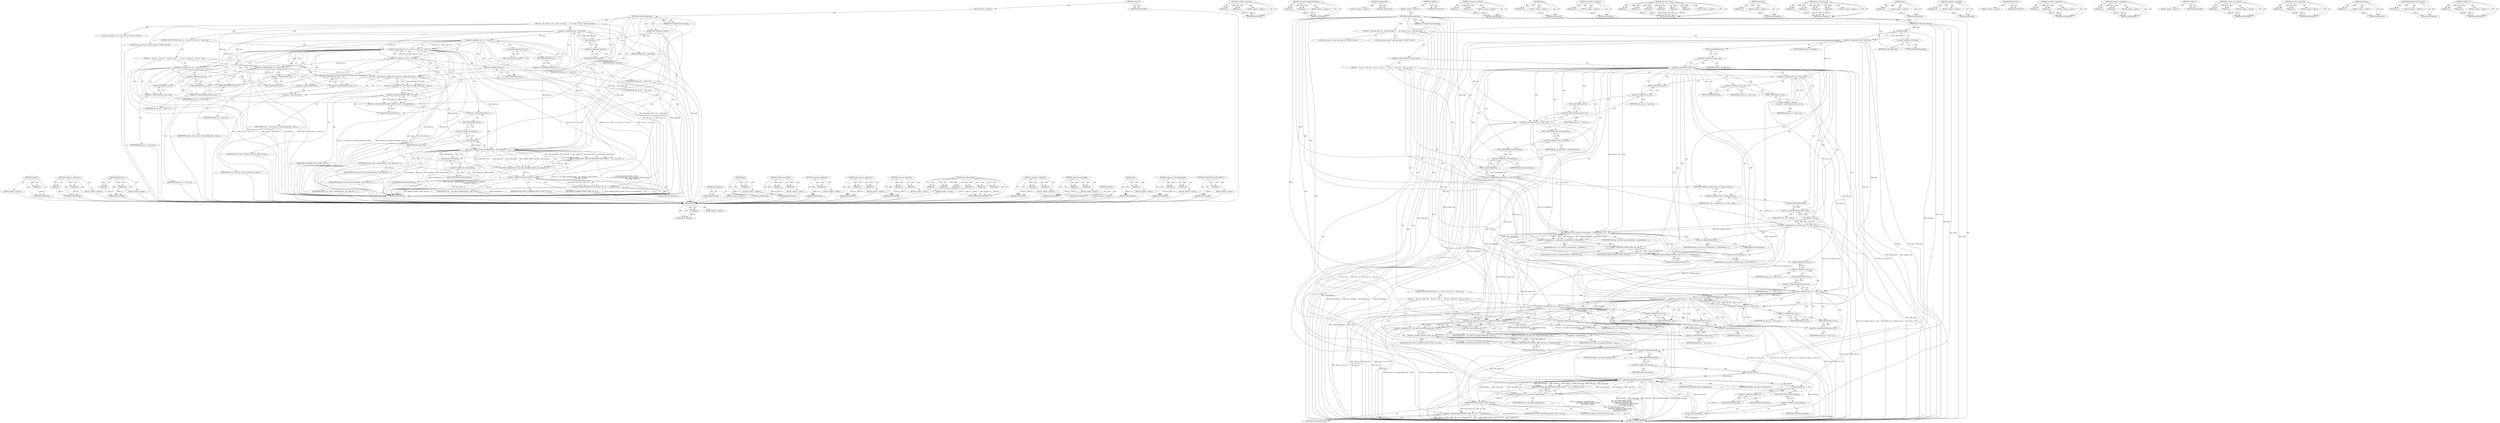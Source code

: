 digraph "API_REGISTER_STATE_CHECK" {
vulnerable_247 [label=<(METHOD,pts)>];
vulnerable_248 [label=<(PARAM,p1)>];
vulnerable_249 [label=<(BLOCK,&lt;empty&gt;,&lt;empty&gt;)>];
vulnerable_250 [label=<(METHOD_RETURN,ANY)>];
vulnerable_224 [label=<(METHOD,&lt;operator&gt;.notEquals)>];
vulnerable_225 [label=<(PARAM,p1)>];
vulnerable_226 [label=<(PARAM,p2)>];
vulnerable_227 [label=<(BLOCK,&lt;empty&gt;,&lt;empty&gt;)>];
vulnerable_228 [label=<(METHOD_RETURN,ANY)>];
vulnerable_179 [label=<(METHOD,&lt;operator&gt;.indirectFieldAccess)>];
vulnerable_180 [label=<(PARAM,p1)>];
vulnerable_181 [label=<(PARAM,p2)>];
vulnerable_182 [label=<(BLOCK,&lt;empty&gt;,&lt;empty&gt;)>];
vulnerable_183 [label=<(METHOD_RETURN,ANY)>];
vulnerable_203 [label=<(METHOD,CodecInterface)>];
vulnerable_204 [label=<(BLOCK,&lt;empty&gt;,&lt;empty&gt;)>];
vulnerable_205 [label=<(METHOD_RETURN,ANY)>];
vulnerable_6 [label=<(METHOD,&lt;global&gt;)<SUB>1</SUB>>];
vulnerable_7 [label=<(BLOCK,&lt;empty&gt;,&lt;empty&gt;)<SUB>1</SUB>>];
vulnerable_8 [label=<(METHOD,EncodeFrameInternal)<SUB>1</SUB>>];
vulnerable_9 [label=<(PARAM,const VideoSource &amp;video)<SUB>1</SUB>>];
vulnerable_10 [label=<(PARAM,const unsigned long frame_flags)<SUB>2</SUB>>];
vulnerable_11 [label=<(BLOCK,{

   vpx_codec_err_t res;
   const vpx_image_t...,{

   vpx_codec_err_t res;
   const vpx_image_t...)<SUB>2</SUB>>];
vulnerable_12 [label="<(LOCAL,vpx_codec_err_t res: vpx_codec_err_t)<SUB>4</SUB>>"];
vulnerable_13 [label="<(LOCAL,const vpx_image_t* img: vpx_image_t*)<SUB>5</SUB>>"];
vulnerable_14 [label=<(&lt;operator&gt;.assignment,*img = video.img())<SUB>5</SUB>>];
vulnerable_15 [label=<(IDENTIFIER,img,*img = video.img())<SUB>5</SUB>>];
vulnerable_16 [label=<(img,video.img())<SUB>5</SUB>>];
vulnerable_17 [label=<(&lt;operator&gt;.fieldAccess,video.img)<SUB>5</SUB>>];
vulnerable_18 [label=<(IDENTIFIER,video,video.img())<SUB>5</SUB>>];
vulnerable_19 [label=<(FIELD_IDENTIFIER,img,img)<SUB>5</SUB>>];
vulnerable_20 [label=<(CONTROL_STRUCTURE,IF,if (!encoder_.priv))<SUB>7</SUB>>];
vulnerable_21 [label=<(&lt;operator&gt;.logicalNot,!encoder_.priv)<SUB>7</SUB>>];
vulnerable_22 [label=<(&lt;operator&gt;.fieldAccess,encoder_.priv)<SUB>7</SUB>>];
vulnerable_23 [label=<(IDENTIFIER,encoder_,!encoder_.priv)<SUB>7</SUB>>];
vulnerable_24 [label=<(FIELD_IDENTIFIER,priv,priv)<SUB>7</SUB>>];
vulnerable_25 [label=<(BLOCK,{
    cfg_.g_w = img-&gt;d_w;
    cfg_.g_h = img-&gt;...,{
    cfg_.g_w = img-&gt;d_w;
    cfg_.g_h = img-&gt;...)<SUB>7</SUB>>];
vulnerable_26 [label=<(&lt;operator&gt;.assignment,cfg_.g_w = img-&gt;d_w)<SUB>8</SUB>>];
vulnerable_27 [label=<(&lt;operator&gt;.fieldAccess,cfg_.g_w)<SUB>8</SUB>>];
vulnerable_28 [label=<(IDENTIFIER,cfg_,cfg_.g_w = img-&gt;d_w)<SUB>8</SUB>>];
vulnerable_29 [label=<(FIELD_IDENTIFIER,g_w,g_w)<SUB>8</SUB>>];
vulnerable_30 [label=<(&lt;operator&gt;.indirectFieldAccess,img-&gt;d_w)<SUB>8</SUB>>];
vulnerable_31 [label=<(IDENTIFIER,img,cfg_.g_w = img-&gt;d_w)<SUB>8</SUB>>];
vulnerable_32 [label=<(FIELD_IDENTIFIER,d_w,d_w)<SUB>8</SUB>>];
vulnerable_33 [label=<(&lt;operator&gt;.assignment,cfg_.g_h = img-&gt;d_h)<SUB>9</SUB>>];
vulnerable_34 [label=<(&lt;operator&gt;.fieldAccess,cfg_.g_h)<SUB>9</SUB>>];
vulnerable_35 [label=<(IDENTIFIER,cfg_,cfg_.g_h = img-&gt;d_h)<SUB>9</SUB>>];
vulnerable_36 [label=<(FIELD_IDENTIFIER,g_h,g_h)<SUB>9</SUB>>];
vulnerable_37 [label=<(&lt;operator&gt;.indirectFieldAccess,img-&gt;d_h)<SUB>9</SUB>>];
vulnerable_38 [label=<(IDENTIFIER,img,cfg_.g_h = img-&gt;d_h)<SUB>9</SUB>>];
vulnerable_39 [label=<(FIELD_IDENTIFIER,d_h,d_h)<SUB>9</SUB>>];
vulnerable_40 [label=<(&lt;operator&gt;.assignment,cfg_.g_timebase = video.timebase())<SUB>10</SUB>>];
vulnerable_41 [label=<(&lt;operator&gt;.fieldAccess,cfg_.g_timebase)<SUB>10</SUB>>];
vulnerable_42 [label=<(IDENTIFIER,cfg_,cfg_.g_timebase = video.timebase())<SUB>10</SUB>>];
vulnerable_43 [label=<(FIELD_IDENTIFIER,g_timebase,g_timebase)<SUB>10</SUB>>];
vulnerable_44 [label=<(timebase,video.timebase())<SUB>10</SUB>>];
vulnerable_45 [label=<(&lt;operator&gt;.fieldAccess,video.timebase)<SUB>10</SUB>>];
vulnerable_46 [label=<(IDENTIFIER,video,video.timebase())<SUB>10</SUB>>];
vulnerable_47 [label=<(FIELD_IDENTIFIER,timebase,timebase)<SUB>10</SUB>>];
vulnerable_48 [label=<(&lt;operator&gt;.assignment,cfg_.rc_twopass_stats_in = stats_-&gt;buf())<SUB>11</SUB>>];
vulnerable_49 [label=<(&lt;operator&gt;.fieldAccess,cfg_.rc_twopass_stats_in)<SUB>11</SUB>>];
vulnerable_50 [label=<(IDENTIFIER,cfg_,cfg_.rc_twopass_stats_in = stats_-&gt;buf())<SUB>11</SUB>>];
vulnerable_51 [label=<(FIELD_IDENTIFIER,rc_twopass_stats_in,rc_twopass_stats_in)<SUB>11</SUB>>];
vulnerable_52 [label=<(buf,stats_-&gt;buf())<SUB>11</SUB>>];
vulnerable_53 [label=<(&lt;operator&gt;.indirectFieldAccess,stats_-&gt;buf)<SUB>11</SUB>>];
vulnerable_54 [label=<(IDENTIFIER,stats_,stats_-&gt;buf())<SUB>11</SUB>>];
vulnerable_55 [label=<(FIELD_IDENTIFIER,buf,buf)<SUB>11</SUB>>];
vulnerable_56 [label=<(&lt;operator&gt;.assignment,res = vpx_codec_enc_init(&amp;encoder_, CodecInterf...)<SUB>12</SUB>>];
vulnerable_57 [label=<(IDENTIFIER,res,res = vpx_codec_enc_init(&amp;encoder_, CodecInterf...)<SUB>12</SUB>>];
vulnerable_58 [label=<(vpx_codec_enc_init,vpx_codec_enc_init(&amp;encoder_, CodecInterface(),...)<SUB>12</SUB>>];
vulnerable_59 [label=<(&lt;operator&gt;.addressOf,&amp;encoder_)<SUB>12</SUB>>];
vulnerable_60 [label=<(IDENTIFIER,encoder_,vpx_codec_enc_init(&amp;encoder_, CodecInterface(),...)<SUB>12</SUB>>];
vulnerable_61 [label=<(CodecInterface,CodecInterface())<SUB>12</SUB>>];
vulnerable_62 [label=<(&lt;operator&gt;.addressOf,&amp;cfg_)<SUB>12</SUB>>];
vulnerable_63 [label=<(IDENTIFIER,cfg_,vpx_codec_enc_init(&amp;encoder_, CodecInterface(),...)<SUB>12</SUB>>];
vulnerable_64 [label=<(IDENTIFIER,init_flags_,vpx_codec_enc_init(&amp;encoder_, CodecInterface(),...)<SUB>13</SUB>>];
vulnerable_65 [label=<(&lt;operator&gt;.shiftLeft,ASSERT_EQ(VPX_CODEC_OK, res) &lt;&lt; EncoderError())<SUB>14</SUB>>];
vulnerable_66 [label=<(ASSERT_EQ,ASSERT_EQ(VPX_CODEC_OK, res))<SUB>14</SUB>>];
vulnerable_67 [label=<(IDENTIFIER,VPX_CODEC_OK,ASSERT_EQ(VPX_CODEC_OK, res))<SUB>14</SUB>>];
vulnerable_68 [label=<(IDENTIFIER,res,ASSERT_EQ(VPX_CODEC_OK, res))<SUB>14</SUB>>];
vulnerable_69 [label=<(EncoderError,EncoderError())<SUB>14</SUB>>];
vulnerable_70 [label=<(CONTROL_STRUCTURE,IF,if (cfg_.g_w != img-&gt;d_w || cfg_.g_h != img-&gt;d_h))<SUB>16</SUB>>];
vulnerable_71 [label=<(&lt;operator&gt;.logicalOr,cfg_.g_w != img-&gt;d_w || cfg_.g_h != img-&gt;d_h)<SUB>16</SUB>>];
vulnerable_72 [label=<(&lt;operator&gt;.notEquals,cfg_.g_w != img-&gt;d_w)<SUB>16</SUB>>];
vulnerable_73 [label=<(&lt;operator&gt;.fieldAccess,cfg_.g_w)<SUB>16</SUB>>];
vulnerable_74 [label=<(IDENTIFIER,cfg_,cfg_.g_w != img-&gt;d_w)<SUB>16</SUB>>];
vulnerable_75 [label=<(FIELD_IDENTIFIER,g_w,g_w)<SUB>16</SUB>>];
vulnerable_76 [label=<(&lt;operator&gt;.indirectFieldAccess,img-&gt;d_w)<SUB>16</SUB>>];
vulnerable_77 [label=<(IDENTIFIER,img,cfg_.g_w != img-&gt;d_w)<SUB>16</SUB>>];
vulnerable_78 [label=<(FIELD_IDENTIFIER,d_w,d_w)<SUB>16</SUB>>];
vulnerable_79 [label=<(&lt;operator&gt;.notEquals,cfg_.g_h != img-&gt;d_h)<SUB>16</SUB>>];
vulnerable_80 [label=<(&lt;operator&gt;.fieldAccess,cfg_.g_h)<SUB>16</SUB>>];
vulnerable_81 [label=<(IDENTIFIER,cfg_,cfg_.g_h != img-&gt;d_h)<SUB>16</SUB>>];
vulnerable_82 [label=<(FIELD_IDENTIFIER,g_h,g_h)<SUB>16</SUB>>];
vulnerable_83 [label=<(&lt;operator&gt;.indirectFieldAccess,img-&gt;d_h)<SUB>16</SUB>>];
vulnerable_84 [label=<(IDENTIFIER,img,cfg_.g_h != img-&gt;d_h)<SUB>16</SUB>>];
vulnerable_85 [label=<(FIELD_IDENTIFIER,d_h,d_h)<SUB>16</SUB>>];
vulnerable_86 [label=<(BLOCK,{
     cfg_.g_w = img-&gt;d_w;
    cfg_.g_h = img-...,{
     cfg_.g_w = img-&gt;d_w;
    cfg_.g_h = img-...)<SUB>16</SUB>>];
vulnerable_87 [label=<(&lt;operator&gt;.assignment,cfg_.g_w = img-&gt;d_w)<SUB>17</SUB>>];
vulnerable_88 [label=<(&lt;operator&gt;.fieldAccess,cfg_.g_w)<SUB>17</SUB>>];
vulnerable_89 [label=<(IDENTIFIER,cfg_,cfg_.g_w = img-&gt;d_w)<SUB>17</SUB>>];
vulnerable_90 [label=<(FIELD_IDENTIFIER,g_w,g_w)<SUB>17</SUB>>];
vulnerable_91 [label=<(&lt;operator&gt;.indirectFieldAccess,img-&gt;d_w)<SUB>17</SUB>>];
vulnerable_92 [label=<(IDENTIFIER,img,cfg_.g_w = img-&gt;d_w)<SUB>17</SUB>>];
vulnerable_93 [label=<(FIELD_IDENTIFIER,d_w,d_w)<SUB>17</SUB>>];
vulnerable_94 [label=<(&lt;operator&gt;.assignment,cfg_.g_h = img-&gt;d_h)<SUB>18</SUB>>];
vulnerable_95 [label=<(&lt;operator&gt;.fieldAccess,cfg_.g_h)<SUB>18</SUB>>];
vulnerable_96 [label=<(IDENTIFIER,cfg_,cfg_.g_h = img-&gt;d_h)<SUB>18</SUB>>];
vulnerable_97 [label=<(FIELD_IDENTIFIER,g_h,g_h)<SUB>18</SUB>>];
vulnerable_98 [label=<(&lt;operator&gt;.indirectFieldAccess,img-&gt;d_h)<SUB>18</SUB>>];
vulnerable_99 [label=<(IDENTIFIER,img,cfg_.g_h = img-&gt;d_h)<SUB>18</SUB>>];
vulnerable_100 [label=<(FIELD_IDENTIFIER,d_h,d_h)<SUB>18</SUB>>];
vulnerable_101 [label=<(&lt;operator&gt;.assignment,res = vpx_codec_enc_config_set(&amp;encoder_, &amp;cfg_))<SUB>19</SUB>>];
vulnerable_102 [label=<(IDENTIFIER,res,res = vpx_codec_enc_config_set(&amp;encoder_, &amp;cfg_))<SUB>19</SUB>>];
vulnerable_103 [label=<(vpx_codec_enc_config_set,vpx_codec_enc_config_set(&amp;encoder_, &amp;cfg_))<SUB>19</SUB>>];
vulnerable_104 [label=<(&lt;operator&gt;.addressOf,&amp;encoder_)<SUB>19</SUB>>];
vulnerable_105 [label=<(IDENTIFIER,encoder_,vpx_codec_enc_config_set(&amp;encoder_, &amp;cfg_))<SUB>19</SUB>>];
vulnerable_106 [label=<(&lt;operator&gt;.addressOf,&amp;cfg_)<SUB>19</SUB>>];
vulnerable_107 [label=<(IDENTIFIER,cfg_,vpx_codec_enc_config_set(&amp;encoder_, &amp;cfg_))<SUB>19</SUB>>];
vulnerable_108 [label=<(&lt;operator&gt;.shiftLeft,ASSERT_EQ(VPX_CODEC_OK, res) &lt;&lt; EncoderError())<SUB>20</SUB>>];
vulnerable_109 [label=<(ASSERT_EQ,ASSERT_EQ(VPX_CODEC_OK, res))<SUB>20</SUB>>];
vulnerable_110 [label=<(IDENTIFIER,VPX_CODEC_OK,ASSERT_EQ(VPX_CODEC_OK, res))<SUB>20</SUB>>];
vulnerable_111 [label=<(IDENTIFIER,res,ASSERT_EQ(VPX_CODEC_OK, res))<SUB>20</SUB>>];
vulnerable_112 [label=<(EncoderError,EncoderError())<SUB>20</SUB>>];
vulnerable_113 [label=<(REGISTER_STATE_CHECK,REGISTER_STATE_CHECK(
      res = vpx_codec_enc...)<SUB>24</SUB>>];
vulnerable_114 [label=<(&lt;operator&gt;.assignment,res = vpx_codec_encode(&amp;encoder_,
             ...)<SUB>25</SUB>>];
vulnerable_115 [label=<(IDENTIFIER,res,res = vpx_codec_encode(&amp;encoder_,
             ...)<SUB>25</SUB>>];
vulnerable_116 [label=<(vpx_codec_encode,vpx_codec_encode(&amp;encoder_,
                   ...)<SUB>25</SUB>>];
vulnerable_117 [label=<(&lt;operator&gt;.addressOf,&amp;encoder_)<SUB>25</SUB>>];
vulnerable_118 [label=<(IDENTIFIER,encoder_,vpx_codec_encode(&amp;encoder_,
                   ...)<SUB>25</SUB>>];
vulnerable_119 [label=<(img,video.img())<SUB>26</SUB>>];
vulnerable_120 [label=<(&lt;operator&gt;.fieldAccess,video.img)<SUB>26</SUB>>];
vulnerable_121 [label=<(IDENTIFIER,video,video.img())<SUB>26</SUB>>];
vulnerable_122 [label=<(FIELD_IDENTIFIER,img,img)<SUB>26</SUB>>];
vulnerable_123 [label=<(pts,video.pts())<SUB>26</SUB>>];
vulnerable_124 [label=<(&lt;operator&gt;.fieldAccess,video.pts)<SUB>26</SUB>>];
vulnerable_125 [label=<(IDENTIFIER,video,video.pts())<SUB>26</SUB>>];
vulnerable_126 [label=<(FIELD_IDENTIFIER,pts,pts)<SUB>26</SUB>>];
vulnerable_127 [label=<(duration,video.duration())<SUB>26</SUB>>];
vulnerable_128 [label=<(&lt;operator&gt;.fieldAccess,video.duration)<SUB>26</SUB>>];
vulnerable_129 [label=<(IDENTIFIER,video,video.duration())<SUB>26</SUB>>];
vulnerable_130 [label=<(FIELD_IDENTIFIER,duration,duration)<SUB>26</SUB>>];
vulnerable_131 [label=<(IDENTIFIER,frame_flags,vpx_codec_encode(&amp;encoder_,
                   ...)<SUB>27</SUB>>];
vulnerable_132 [label=<(IDENTIFIER,deadline_,vpx_codec_encode(&amp;encoder_,
                   ...)<SUB>27</SUB>>];
vulnerable_133 [label=<(&lt;operator&gt;.shiftLeft,ASSERT_EQ(VPX_CODEC_OK, res) &lt;&lt; EncoderError())<SUB>28</SUB>>];
vulnerable_134 [label=<(ASSERT_EQ,ASSERT_EQ(VPX_CODEC_OK, res))<SUB>28</SUB>>];
vulnerable_135 [label=<(IDENTIFIER,VPX_CODEC_OK,ASSERT_EQ(VPX_CODEC_OK, res))<SUB>28</SUB>>];
vulnerable_136 [label=<(IDENTIFIER,res,ASSERT_EQ(VPX_CODEC_OK, res))<SUB>28</SUB>>];
vulnerable_137 [label=<(EncoderError,EncoderError())<SUB>28</SUB>>];
vulnerable_138 [label=<(METHOD_RETURN,void)<SUB>1</SUB>>];
vulnerable_140 [label=<(METHOD_RETURN,ANY)<SUB>1</SUB>>];
vulnerable_206 [label=<(METHOD,&lt;operator&gt;.shiftLeft)>];
vulnerable_207 [label=<(PARAM,p1)>];
vulnerable_208 [label=<(PARAM,p2)>];
vulnerable_209 [label=<(BLOCK,&lt;empty&gt;,&lt;empty&gt;)>];
vulnerable_210 [label=<(METHOD_RETURN,ANY)>];
vulnerable_166 [label=<(METHOD,img)>];
vulnerable_167 [label=<(PARAM,p1)>];
vulnerable_168 [label=<(BLOCK,&lt;empty&gt;,&lt;empty&gt;)>];
vulnerable_169 [label=<(METHOD_RETURN,ANY)>];
vulnerable_199 [label=<(METHOD,&lt;operator&gt;.addressOf)>];
vulnerable_200 [label=<(PARAM,p1)>];
vulnerable_201 [label=<(BLOCK,&lt;empty&gt;,&lt;empty&gt;)>];
vulnerable_202 [label=<(METHOD_RETURN,ANY)>];
vulnerable_238 [label=<(METHOD,vpx_codec_encode)>];
vulnerable_239 [label=<(PARAM,p1)>];
vulnerable_240 [label=<(PARAM,p2)>];
vulnerable_241 [label=<(PARAM,p3)>];
vulnerable_242 [label=<(PARAM,p4)>];
vulnerable_243 [label=<(PARAM,p5)>];
vulnerable_244 [label=<(PARAM,p6)>];
vulnerable_245 [label=<(BLOCK,&lt;empty&gt;,&lt;empty&gt;)>];
vulnerable_246 [label=<(METHOD_RETURN,ANY)>];
vulnerable_251 [label=<(METHOD,duration)>];
vulnerable_252 [label=<(PARAM,p1)>];
vulnerable_253 [label=<(BLOCK,&lt;empty&gt;,&lt;empty&gt;)>];
vulnerable_254 [label=<(METHOD_RETURN,ANY)>];
vulnerable_192 [label=<(METHOD,vpx_codec_enc_init)>];
vulnerable_193 [label=<(PARAM,p1)>];
vulnerable_194 [label=<(PARAM,p2)>];
vulnerable_195 [label=<(PARAM,p3)>];
vulnerable_196 [label=<(PARAM,p4)>];
vulnerable_197 [label=<(BLOCK,&lt;empty&gt;,&lt;empty&gt;)>];
vulnerable_198 [label=<(METHOD_RETURN,ANY)>];
vulnerable_188 [label=<(METHOD,buf)>];
vulnerable_189 [label=<(PARAM,p1)>];
vulnerable_190 [label=<(BLOCK,&lt;empty&gt;,&lt;empty&gt;)>];
vulnerable_191 [label=<(METHOD_RETURN,ANY)>];
vulnerable_175 [label=<(METHOD,&lt;operator&gt;.logicalNot)>];
vulnerable_176 [label=<(PARAM,p1)>];
vulnerable_177 [label=<(BLOCK,&lt;empty&gt;,&lt;empty&gt;)>];
vulnerable_178 [label=<(METHOD_RETURN,ANY)>];
vulnerable_216 [label=<(METHOD,EncoderError)>];
vulnerable_217 [label=<(BLOCK,&lt;empty&gt;,&lt;empty&gt;)>];
vulnerable_218 [label=<(METHOD_RETURN,ANY)>];
vulnerable_170 [label=<(METHOD,&lt;operator&gt;.fieldAccess)>];
vulnerable_171 [label=<(PARAM,p1)>];
vulnerable_172 [label=<(PARAM,p2)>];
vulnerable_173 [label=<(BLOCK,&lt;empty&gt;,&lt;empty&gt;)>];
vulnerable_174 [label=<(METHOD_RETURN,ANY)>];
vulnerable_161 [label=<(METHOD,&lt;operator&gt;.assignment)>];
vulnerable_162 [label=<(PARAM,p1)>];
vulnerable_163 [label=<(PARAM,p2)>];
vulnerable_164 [label=<(BLOCK,&lt;empty&gt;,&lt;empty&gt;)>];
vulnerable_165 [label=<(METHOD_RETURN,ANY)>];
vulnerable_155 [label=<(METHOD,&lt;global&gt;)<SUB>1</SUB>>];
vulnerable_156 [label=<(BLOCK,&lt;empty&gt;,&lt;empty&gt;)>];
vulnerable_157 [label=<(METHOD_RETURN,ANY)>];
vulnerable_229 [label=<(METHOD,vpx_codec_enc_config_set)>];
vulnerable_230 [label=<(PARAM,p1)>];
vulnerable_231 [label=<(PARAM,p2)>];
vulnerable_232 [label=<(BLOCK,&lt;empty&gt;,&lt;empty&gt;)>];
vulnerable_233 [label=<(METHOD_RETURN,ANY)>];
vulnerable_219 [label=<(METHOD,&lt;operator&gt;.logicalOr)>];
vulnerable_220 [label=<(PARAM,p1)>];
vulnerable_221 [label=<(PARAM,p2)>];
vulnerable_222 [label=<(BLOCK,&lt;empty&gt;,&lt;empty&gt;)>];
vulnerable_223 [label=<(METHOD_RETURN,ANY)>];
vulnerable_184 [label=<(METHOD,timebase)>];
vulnerable_185 [label=<(PARAM,p1)>];
vulnerable_186 [label=<(BLOCK,&lt;empty&gt;,&lt;empty&gt;)>];
vulnerable_187 [label=<(METHOD_RETURN,ANY)>];
vulnerable_234 [label=<(METHOD,REGISTER_STATE_CHECK)>];
vulnerable_235 [label=<(PARAM,p1)>];
vulnerable_236 [label=<(BLOCK,&lt;empty&gt;,&lt;empty&gt;)>];
vulnerable_237 [label=<(METHOD_RETURN,ANY)>];
vulnerable_211 [label=<(METHOD,ASSERT_EQ)>];
vulnerable_212 [label=<(PARAM,p1)>];
vulnerable_213 [label=<(PARAM,p2)>];
vulnerable_214 [label=<(BLOCK,&lt;empty&gt;,&lt;empty&gt;)>];
vulnerable_215 [label=<(METHOD_RETURN,ANY)>];
fixed_176 [label=<(METHOD,duration)>];
fixed_177 [label=<(PARAM,p1)>];
fixed_178 [label=<(BLOCK,&lt;empty&gt;,&lt;empty&gt;)>];
fixed_179 [label=<(METHOD_RETURN,ANY)>];
fixed_127 [label=<(METHOD,&lt;operator&gt;.notEquals)>];
fixed_128 [label=<(PARAM,p1)>];
fixed_129 [label=<(PARAM,p2)>];
fixed_130 [label=<(BLOCK,&lt;empty&gt;,&lt;empty&gt;)>];
fixed_131 [label=<(METHOD_RETURN,ANY)>];
fixed_151 [label=<(METHOD,ASSERT_EQ)>];
fixed_152 [label=<(PARAM,p1)>];
fixed_153 [label=<(PARAM,p2)>];
fixed_154 [label=<(BLOCK,&lt;empty&gt;,&lt;empty&gt;)>];
fixed_155 [label=<(METHOD_RETURN,ANY)>];
fixed_6 [label=<(METHOD,&lt;global&gt;)<SUB>1</SUB>>];
fixed_7 [label=<(BLOCK,&lt;empty&gt;,&lt;empty&gt;)<SUB>1</SUB>>];
fixed_8 [label=<(METHOD,EncodeFrameInternal)<SUB>1</SUB>>];
fixed_9 [label=<(PARAM,const VideoSource &amp;video)<SUB>1</SUB>>];
fixed_10 [label=<(PARAM,const unsigned long frame_flags)<SUB>2</SUB>>];
fixed_11 [label=<(BLOCK,{

   vpx_codec_err_t res;
   const vpx_image_t...,{

   vpx_codec_err_t res;
   const vpx_image_t...)<SUB>2</SUB>>];
fixed_12 [label="<(LOCAL,vpx_codec_err_t res: vpx_codec_err_t)<SUB>4</SUB>>"];
fixed_13 [label="<(LOCAL,const vpx_image_t* img: vpx_image_t*)<SUB>5</SUB>>"];
fixed_14 [label=<(&lt;operator&gt;.assignment,*img = video.img())<SUB>5</SUB>>];
fixed_15 [label=<(IDENTIFIER,img,*img = video.img())<SUB>5</SUB>>];
fixed_16 [label=<(img,video.img())<SUB>5</SUB>>];
fixed_17 [label=<(&lt;operator&gt;.fieldAccess,video.img)<SUB>5</SUB>>];
fixed_18 [label=<(IDENTIFIER,video,video.img())<SUB>5</SUB>>];
fixed_19 [label=<(FIELD_IDENTIFIER,img,img)<SUB>5</SUB>>];
fixed_20 [label=<(CONTROL_STRUCTURE,IF,if (cfg_.g_w != img-&gt;d_w || cfg_.g_h != img-&gt;d_h))<SUB>7</SUB>>];
fixed_21 [label=<(&lt;operator&gt;.logicalOr,cfg_.g_w != img-&gt;d_w || cfg_.g_h != img-&gt;d_h)<SUB>7</SUB>>];
fixed_22 [label=<(&lt;operator&gt;.notEquals,cfg_.g_w != img-&gt;d_w)<SUB>7</SUB>>];
fixed_23 [label=<(&lt;operator&gt;.fieldAccess,cfg_.g_w)<SUB>7</SUB>>];
fixed_24 [label=<(IDENTIFIER,cfg_,cfg_.g_w != img-&gt;d_w)<SUB>7</SUB>>];
fixed_25 [label=<(FIELD_IDENTIFIER,g_w,g_w)<SUB>7</SUB>>];
fixed_26 [label=<(&lt;operator&gt;.indirectFieldAccess,img-&gt;d_w)<SUB>7</SUB>>];
fixed_27 [label=<(IDENTIFIER,img,cfg_.g_w != img-&gt;d_w)<SUB>7</SUB>>];
fixed_28 [label=<(FIELD_IDENTIFIER,d_w,d_w)<SUB>7</SUB>>];
fixed_29 [label=<(&lt;operator&gt;.notEquals,cfg_.g_h != img-&gt;d_h)<SUB>7</SUB>>];
fixed_30 [label=<(&lt;operator&gt;.fieldAccess,cfg_.g_h)<SUB>7</SUB>>];
fixed_31 [label=<(IDENTIFIER,cfg_,cfg_.g_h != img-&gt;d_h)<SUB>7</SUB>>];
fixed_32 [label=<(FIELD_IDENTIFIER,g_h,g_h)<SUB>7</SUB>>];
fixed_33 [label=<(&lt;operator&gt;.indirectFieldAccess,img-&gt;d_h)<SUB>7</SUB>>];
fixed_34 [label=<(IDENTIFIER,img,cfg_.g_h != img-&gt;d_h)<SUB>7</SUB>>];
fixed_35 [label=<(FIELD_IDENTIFIER,d_h,d_h)<SUB>7</SUB>>];
fixed_36 [label=<(BLOCK,{
     cfg_.g_w = img-&gt;d_w;
    cfg_.g_h = img-...,{
     cfg_.g_w = img-&gt;d_w;
    cfg_.g_h = img-...)<SUB>7</SUB>>];
fixed_37 [label=<(&lt;operator&gt;.assignment,cfg_.g_w = img-&gt;d_w)<SUB>8</SUB>>];
fixed_38 [label=<(&lt;operator&gt;.fieldAccess,cfg_.g_w)<SUB>8</SUB>>];
fixed_39 [label=<(IDENTIFIER,cfg_,cfg_.g_w = img-&gt;d_w)<SUB>8</SUB>>];
fixed_40 [label=<(FIELD_IDENTIFIER,g_w,g_w)<SUB>8</SUB>>];
fixed_41 [label=<(&lt;operator&gt;.indirectFieldAccess,img-&gt;d_w)<SUB>8</SUB>>];
fixed_42 [label=<(IDENTIFIER,img,cfg_.g_w = img-&gt;d_w)<SUB>8</SUB>>];
fixed_43 [label=<(FIELD_IDENTIFIER,d_w,d_w)<SUB>8</SUB>>];
fixed_44 [label=<(&lt;operator&gt;.assignment,cfg_.g_h = img-&gt;d_h)<SUB>9</SUB>>];
fixed_45 [label=<(&lt;operator&gt;.fieldAccess,cfg_.g_h)<SUB>9</SUB>>];
fixed_46 [label=<(IDENTIFIER,cfg_,cfg_.g_h = img-&gt;d_h)<SUB>9</SUB>>];
fixed_47 [label=<(FIELD_IDENTIFIER,g_h,g_h)<SUB>9</SUB>>];
fixed_48 [label=<(&lt;operator&gt;.indirectFieldAccess,img-&gt;d_h)<SUB>9</SUB>>];
fixed_49 [label=<(IDENTIFIER,img,cfg_.g_h = img-&gt;d_h)<SUB>9</SUB>>];
fixed_50 [label=<(FIELD_IDENTIFIER,d_h,d_h)<SUB>9</SUB>>];
fixed_51 [label=<(&lt;operator&gt;.assignment,res = vpx_codec_enc_config_set(&amp;encoder_, &amp;cfg_))<SUB>10</SUB>>];
fixed_52 [label=<(IDENTIFIER,res,res = vpx_codec_enc_config_set(&amp;encoder_, &amp;cfg_))<SUB>10</SUB>>];
fixed_53 [label=<(vpx_codec_enc_config_set,vpx_codec_enc_config_set(&amp;encoder_, &amp;cfg_))<SUB>10</SUB>>];
fixed_54 [label=<(&lt;operator&gt;.addressOf,&amp;encoder_)<SUB>10</SUB>>];
fixed_55 [label=<(IDENTIFIER,encoder_,vpx_codec_enc_config_set(&amp;encoder_, &amp;cfg_))<SUB>10</SUB>>];
fixed_56 [label=<(&lt;operator&gt;.addressOf,&amp;cfg_)<SUB>10</SUB>>];
fixed_57 [label=<(IDENTIFIER,cfg_,vpx_codec_enc_config_set(&amp;encoder_, &amp;cfg_))<SUB>10</SUB>>];
fixed_58 [label=<(&lt;operator&gt;.shiftLeft,ASSERT_EQ(VPX_CODEC_OK, res) &lt;&lt; EncoderError())<SUB>11</SUB>>];
fixed_59 [label=<(ASSERT_EQ,ASSERT_EQ(VPX_CODEC_OK, res))<SUB>11</SUB>>];
fixed_60 [label=<(IDENTIFIER,VPX_CODEC_OK,ASSERT_EQ(VPX_CODEC_OK, res))<SUB>11</SUB>>];
fixed_61 [label=<(IDENTIFIER,res,ASSERT_EQ(VPX_CODEC_OK, res))<SUB>11</SUB>>];
fixed_62 [label=<(EncoderError,EncoderError())<SUB>11</SUB>>];
fixed_63 [label=<(API_REGISTER_STATE_CHECK,API_REGISTER_STATE_CHECK(
      res = vpx_codec...)<SUB>15</SUB>>];
fixed_64 [label=<(&lt;operator&gt;.assignment,res = vpx_codec_encode(&amp;encoder_, img, video.pt...)<SUB>16</SUB>>];
fixed_65 [label=<(IDENTIFIER,res,res = vpx_codec_encode(&amp;encoder_, img, video.pt...)<SUB>16</SUB>>];
fixed_66 [label=<(vpx_codec_encode,vpx_codec_encode(&amp;encoder_, img, video.pts(), v...)<SUB>16</SUB>>];
fixed_67 [label=<(&lt;operator&gt;.addressOf,&amp;encoder_)<SUB>16</SUB>>];
fixed_68 [label=<(IDENTIFIER,encoder_,vpx_codec_encode(&amp;encoder_, img, video.pts(), v...)<SUB>16</SUB>>];
fixed_69 [label=<(IDENTIFIER,img,vpx_codec_encode(&amp;encoder_, img, video.pts(), v...)<SUB>16</SUB>>];
fixed_70 [label=<(pts,video.pts())<SUB>16</SUB>>];
fixed_71 [label=<(&lt;operator&gt;.fieldAccess,video.pts)<SUB>16</SUB>>];
fixed_72 [label=<(IDENTIFIER,video,video.pts())<SUB>16</SUB>>];
fixed_73 [label=<(FIELD_IDENTIFIER,pts,pts)<SUB>16</SUB>>];
fixed_74 [label=<(duration,video.duration())<SUB>16</SUB>>];
fixed_75 [label=<(&lt;operator&gt;.fieldAccess,video.duration)<SUB>16</SUB>>];
fixed_76 [label=<(IDENTIFIER,video,video.duration())<SUB>16</SUB>>];
fixed_77 [label=<(FIELD_IDENTIFIER,duration,duration)<SUB>16</SUB>>];
fixed_78 [label=<(IDENTIFIER,frame_flags,vpx_codec_encode(&amp;encoder_, img, video.pts(), v...)<SUB>17</SUB>>];
fixed_79 [label=<(IDENTIFIER,deadline_,vpx_codec_encode(&amp;encoder_, img, video.pts(), v...)<SUB>17</SUB>>];
fixed_80 [label=<(&lt;operator&gt;.shiftLeft,ASSERT_EQ(VPX_CODEC_OK, res) &lt;&lt; EncoderError())<SUB>18</SUB>>];
fixed_81 [label=<(ASSERT_EQ,ASSERT_EQ(VPX_CODEC_OK, res))<SUB>18</SUB>>];
fixed_82 [label=<(IDENTIFIER,VPX_CODEC_OK,ASSERT_EQ(VPX_CODEC_OK, res))<SUB>18</SUB>>];
fixed_83 [label=<(IDENTIFIER,res,ASSERT_EQ(VPX_CODEC_OK, res))<SUB>18</SUB>>];
fixed_84 [label=<(EncoderError,EncoderError())<SUB>18</SUB>>];
fixed_85 [label=<(METHOD_RETURN,void)<SUB>1</SUB>>];
fixed_87 [label=<(METHOD_RETURN,ANY)<SUB>1</SUB>>];
fixed_156 [label=<(METHOD,EncoderError)>];
fixed_157 [label=<(BLOCK,&lt;empty&gt;,&lt;empty&gt;)>];
fixed_158 [label=<(METHOD_RETURN,ANY)>];
fixed_113 [label=<(METHOD,img)>];
fixed_114 [label=<(PARAM,p1)>];
fixed_115 [label=<(BLOCK,&lt;empty&gt;,&lt;empty&gt;)>];
fixed_116 [label=<(METHOD_RETURN,ANY)>];
fixed_146 [label=<(METHOD,&lt;operator&gt;.shiftLeft)>];
fixed_147 [label=<(PARAM,p1)>];
fixed_148 [label=<(PARAM,p2)>];
fixed_149 [label=<(BLOCK,&lt;empty&gt;,&lt;empty&gt;)>];
fixed_150 [label=<(METHOD_RETURN,ANY)>];
fixed_142 [label=<(METHOD,&lt;operator&gt;.addressOf)>];
fixed_143 [label=<(PARAM,p1)>];
fixed_144 [label=<(BLOCK,&lt;empty&gt;,&lt;empty&gt;)>];
fixed_145 [label=<(METHOD_RETURN,ANY)>];
fixed_137 [label=<(METHOD,vpx_codec_enc_config_set)>];
fixed_138 [label=<(PARAM,p1)>];
fixed_139 [label=<(PARAM,p2)>];
fixed_140 [label=<(BLOCK,&lt;empty&gt;,&lt;empty&gt;)>];
fixed_141 [label=<(METHOD_RETURN,ANY)>];
fixed_122 [label=<(METHOD,&lt;operator&gt;.logicalOr)>];
fixed_123 [label=<(PARAM,p1)>];
fixed_124 [label=<(PARAM,p2)>];
fixed_125 [label=<(BLOCK,&lt;empty&gt;,&lt;empty&gt;)>];
fixed_126 [label=<(METHOD_RETURN,ANY)>];
fixed_163 [label=<(METHOD,vpx_codec_encode)>];
fixed_164 [label=<(PARAM,p1)>];
fixed_165 [label=<(PARAM,p2)>];
fixed_166 [label=<(PARAM,p3)>];
fixed_167 [label=<(PARAM,p4)>];
fixed_168 [label=<(PARAM,p5)>];
fixed_169 [label=<(PARAM,p6)>];
fixed_170 [label=<(BLOCK,&lt;empty&gt;,&lt;empty&gt;)>];
fixed_171 [label=<(METHOD_RETURN,ANY)>];
fixed_117 [label=<(METHOD,&lt;operator&gt;.fieldAccess)>];
fixed_118 [label=<(PARAM,p1)>];
fixed_119 [label=<(PARAM,p2)>];
fixed_120 [label=<(BLOCK,&lt;empty&gt;,&lt;empty&gt;)>];
fixed_121 [label=<(METHOD_RETURN,ANY)>];
fixed_108 [label=<(METHOD,&lt;operator&gt;.assignment)>];
fixed_109 [label=<(PARAM,p1)>];
fixed_110 [label=<(PARAM,p2)>];
fixed_111 [label=<(BLOCK,&lt;empty&gt;,&lt;empty&gt;)>];
fixed_112 [label=<(METHOD_RETURN,ANY)>];
fixed_102 [label=<(METHOD,&lt;global&gt;)<SUB>1</SUB>>];
fixed_103 [label=<(BLOCK,&lt;empty&gt;,&lt;empty&gt;)>];
fixed_104 [label=<(METHOD_RETURN,ANY)>];
fixed_172 [label=<(METHOD,pts)>];
fixed_173 [label=<(PARAM,p1)>];
fixed_174 [label=<(BLOCK,&lt;empty&gt;,&lt;empty&gt;)>];
fixed_175 [label=<(METHOD_RETURN,ANY)>];
fixed_132 [label=<(METHOD,&lt;operator&gt;.indirectFieldAccess)>];
fixed_133 [label=<(PARAM,p1)>];
fixed_134 [label=<(PARAM,p2)>];
fixed_135 [label=<(BLOCK,&lt;empty&gt;,&lt;empty&gt;)>];
fixed_136 [label=<(METHOD_RETURN,ANY)>];
fixed_159 [label=<(METHOD,API_REGISTER_STATE_CHECK)>];
fixed_160 [label=<(PARAM,p1)>];
fixed_161 [label=<(BLOCK,&lt;empty&gt;,&lt;empty&gt;)>];
fixed_162 [label=<(METHOD_RETURN,ANY)>];
vulnerable_247 -> vulnerable_248  [key=0, label="AST: "];
vulnerable_247 -> vulnerable_248  [key=1, label="DDG: "];
vulnerable_247 -> vulnerable_249  [key=0, label="AST: "];
vulnerable_247 -> vulnerable_250  [key=0, label="AST: "];
vulnerable_247 -> vulnerable_250  [key=1, label="CFG: "];
vulnerable_248 -> vulnerable_250  [key=0, label="DDG: p1"];
vulnerable_224 -> vulnerable_225  [key=0, label="AST: "];
vulnerable_224 -> vulnerable_225  [key=1, label="DDG: "];
vulnerable_224 -> vulnerable_227  [key=0, label="AST: "];
vulnerable_224 -> vulnerable_226  [key=0, label="AST: "];
vulnerable_224 -> vulnerable_226  [key=1, label="DDG: "];
vulnerable_224 -> vulnerable_228  [key=0, label="AST: "];
vulnerable_224 -> vulnerable_228  [key=1, label="CFG: "];
vulnerable_225 -> vulnerable_228  [key=0, label="DDG: p1"];
vulnerable_226 -> vulnerable_228  [key=0, label="DDG: p2"];
vulnerable_179 -> vulnerable_180  [key=0, label="AST: "];
vulnerable_179 -> vulnerable_180  [key=1, label="DDG: "];
vulnerable_179 -> vulnerable_182  [key=0, label="AST: "];
vulnerable_179 -> vulnerable_181  [key=0, label="AST: "];
vulnerable_179 -> vulnerable_181  [key=1, label="DDG: "];
vulnerable_179 -> vulnerable_183  [key=0, label="AST: "];
vulnerable_179 -> vulnerable_183  [key=1, label="CFG: "];
vulnerable_180 -> vulnerable_183  [key=0, label="DDG: p1"];
vulnerable_181 -> vulnerable_183  [key=0, label="DDG: p2"];
vulnerable_203 -> vulnerable_204  [key=0, label="AST: "];
vulnerable_203 -> vulnerable_205  [key=0, label="AST: "];
vulnerable_203 -> vulnerable_205  [key=1, label="CFG: "];
vulnerable_6 -> vulnerable_7  [key=0, label="AST: "];
vulnerable_6 -> vulnerable_140  [key=0, label="AST: "];
vulnerable_6 -> vulnerable_140  [key=1, label="CFG: "];
vulnerable_7 -> vulnerable_8  [key=0, label="AST: "];
vulnerable_8 -> vulnerable_9  [key=0, label="AST: "];
vulnerable_8 -> vulnerable_9  [key=1, label="DDG: "];
vulnerable_8 -> vulnerable_10  [key=0, label="AST: "];
vulnerable_8 -> vulnerable_10  [key=1, label="DDG: "];
vulnerable_8 -> vulnerable_11  [key=0, label="AST: "];
vulnerable_8 -> vulnerable_138  [key=0, label="AST: "];
vulnerable_8 -> vulnerable_19  [key=0, label="CFG: "];
vulnerable_8 -> vulnerable_133  [key=0, label="DDG: "];
vulnerable_8 -> vulnerable_134  [key=0, label="DDG: "];
vulnerable_8 -> vulnerable_65  [key=0, label="DDG: "];
vulnerable_8 -> vulnerable_72  [key=0, label="DDG: "];
vulnerable_8 -> vulnerable_79  [key=0, label="DDG: "];
vulnerable_8 -> vulnerable_108  [key=0, label="DDG: "];
vulnerable_8 -> vulnerable_116  [key=0, label="DDG: "];
vulnerable_8 -> vulnerable_58  [key=0, label="DDG: "];
vulnerable_8 -> vulnerable_66  [key=0, label="DDG: "];
vulnerable_8 -> vulnerable_103  [key=0, label="DDG: "];
vulnerable_8 -> vulnerable_109  [key=0, label="DDG: "];
vulnerable_9 -> vulnerable_138  [key=0, label="DDG: video"];
vulnerable_9 -> vulnerable_16  [key=0, label="DDG: video"];
vulnerable_9 -> vulnerable_44  [key=0, label="DDG: video"];
vulnerable_9 -> vulnerable_119  [key=0, label="DDG: video"];
vulnerable_9 -> vulnerable_123  [key=0, label="DDG: video"];
vulnerable_9 -> vulnerable_127  [key=0, label="DDG: video"];
vulnerable_10 -> vulnerable_116  [key=0, label="DDG: frame_flags"];
vulnerable_11 -> vulnerable_12  [key=0, label="AST: "];
vulnerable_11 -> vulnerable_13  [key=0, label="AST: "];
vulnerable_11 -> vulnerable_14  [key=0, label="AST: "];
vulnerable_11 -> vulnerable_20  [key=0, label="AST: "];
vulnerable_11 -> vulnerable_70  [key=0, label="AST: "];
vulnerable_11 -> vulnerable_113  [key=0, label="AST: "];
vulnerable_11 -> vulnerable_133  [key=0, label="AST: "];
vulnerable_14 -> vulnerable_15  [key=0, label="AST: "];
vulnerable_14 -> vulnerable_16  [key=0, label="AST: "];
vulnerable_14 -> vulnerable_24  [key=0, label="CFG: "];
vulnerable_14 -> vulnerable_138  [key=0, label="DDG: img"];
vulnerable_14 -> vulnerable_138  [key=1, label="DDG: *img = video.img()"];
vulnerable_14 -> vulnerable_26  [key=0, label="DDG: img"];
vulnerable_14 -> vulnerable_33  [key=0, label="DDG: img"];
vulnerable_14 -> vulnerable_87  [key=0, label="DDG: img"];
vulnerable_14 -> vulnerable_94  [key=0, label="DDG: img"];
vulnerable_14 -> vulnerable_72  [key=0, label="DDG: img"];
vulnerable_14 -> vulnerable_79  [key=0, label="DDG: img"];
vulnerable_16 -> vulnerable_17  [key=0, label="AST: "];
vulnerable_16 -> vulnerable_14  [key=0, label="CFG: "];
vulnerable_16 -> vulnerable_14  [key=1, label="DDG: video.img"];
vulnerable_16 -> vulnerable_119  [key=0, label="DDG: video.img"];
vulnerable_17 -> vulnerable_18  [key=0, label="AST: "];
vulnerable_17 -> vulnerable_19  [key=0, label="AST: "];
vulnerable_17 -> vulnerable_16  [key=0, label="CFG: "];
vulnerable_19 -> vulnerable_17  [key=0, label="CFG: "];
vulnerable_20 -> vulnerable_21  [key=0, label="AST: "];
vulnerable_20 -> vulnerable_25  [key=0, label="AST: "];
vulnerable_21 -> vulnerable_22  [key=0, label="AST: "];
vulnerable_21 -> vulnerable_29  [key=0, label="CFG: "];
vulnerable_21 -> vulnerable_29  [key=1, label="CDG: "];
vulnerable_21 -> vulnerable_75  [key=0, label="CFG: "];
vulnerable_21 -> vulnerable_138  [key=0, label="DDG: encoder_.priv"];
vulnerable_21 -> vulnerable_138  [key=1, label="DDG: !encoder_.priv"];
vulnerable_21 -> vulnerable_116  [key=0, label="DDG: encoder_.priv"];
vulnerable_21 -> vulnerable_58  [key=0, label="DDG: encoder_.priv"];
vulnerable_21 -> vulnerable_58  [key=1, label="CDG: "];
vulnerable_21 -> vulnerable_103  [key=0, label="DDG: encoder_.priv"];
vulnerable_21 -> vulnerable_47  [key=0, label="CDG: "];
vulnerable_21 -> vulnerable_30  [key=0, label="CDG: "];
vulnerable_21 -> vulnerable_34  [key=0, label="CDG: "];
vulnerable_21 -> vulnerable_48  [key=0, label="CDG: "];
vulnerable_21 -> vulnerable_32  [key=0, label="CDG: "];
vulnerable_21 -> vulnerable_49  [key=0, label="CDG: "];
vulnerable_21 -> vulnerable_26  [key=0, label="CDG: "];
vulnerable_21 -> vulnerable_51  [key=0, label="CDG: "];
vulnerable_21 -> vulnerable_66  [key=0, label="CDG: "];
vulnerable_21 -> vulnerable_52  [key=0, label="CDG: "];
vulnerable_21 -> vulnerable_37  [key=0, label="CDG: "];
vulnerable_21 -> vulnerable_56  [key=0, label="CDG: "];
vulnerable_21 -> vulnerable_69  [key=0, label="CDG: "];
vulnerable_21 -> vulnerable_45  [key=0, label="CDG: "];
vulnerable_21 -> vulnerable_27  [key=0, label="CDG: "];
vulnerable_21 -> vulnerable_40  [key=0, label="CDG: "];
vulnerable_21 -> vulnerable_65  [key=0, label="CDG: "];
vulnerable_21 -> vulnerable_59  [key=0, label="CDG: "];
vulnerable_21 -> vulnerable_44  [key=0, label="CDG: "];
vulnerable_21 -> vulnerable_43  [key=0, label="CDG: "];
vulnerable_21 -> vulnerable_33  [key=0, label="CDG: "];
vulnerable_21 -> vulnerable_61  [key=0, label="CDG: "];
vulnerable_21 -> vulnerable_36  [key=0, label="CDG: "];
vulnerable_21 -> vulnerable_53  [key=0, label="CDG: "];
vulnerable_21 -> vulnerable_41  [key=0, label="CDG: "];
vulnerable_21 -> vulnerable_55  [key=0, label="CDG: "];
vulnerable_21 -> vulnerable_62  [key=0, label="CDG: "];
vulnerable_21 -> vulnerable_39  [key=0, label="CDG: "];
vulnerable_22 -> vulnerable_23  [key=0, label="AST: "];
vulnerable_22 -> vulnerable_24  [key=0, label="AST: "];
vulnerable_22 -> vulnerable_21  [key=0, label="CFG: "];
vulnerable_24 -> vulnerable_22  [key=0, label="CFG: "];
vulnerable_25 -> vulnerable_26  [key=0, label="AST: "];
vulnerable_25 -> vulnerable_33  [key=0, label="AST: "];
vulnerable_25 -> vulnerable_40  [key=0, label="AST: "];
vulnerable_25 -> vulnerable_48  [key=0, label="AST: "];
vulnerable_25 -> vulnerable_56  [key=0, label="AST: "];
vulnerable_25 -> vulnerable_65  [key=0, label="AST: "];
vulnerable_26 -> vulnerable_27  [key=0, label="AST: "];
vulnerable_26 -> vulnerable_30  [key=0, label="AST: "];
vulnerable_26 -> vulnerable_36  [key=0, label="CFG: "];
vulnerable_26 -> vulnerable_138  [key=0, label="DDG: cfg_.g_w = img-&gt;d_w"];
vulnerable_26 -> vulnerable_72  [key=0, label="DDG: cfg_.g_w"];
vulnerable_26 -> vulnerable_79  [key=0, label="DDG: cfg_.g_w"];
vulnerable_26 -> vulnerable_58  [key=0, label="DDG: cfg_.g_w"];
vulnerable_26 -> vulnerable_103  [key=0, label="DDG: cfg_.g_w"];
vulnerable_27 -> vulnerable_28  [key=0, label="AST: "];
vulnerable_27 -> vulnerable_29  [key=0, label="AST: "];
vulnerable_27 -> vulnerable_32  [key=0, label="CFG: "];
vulnerable_29 -> vulnerable_27  [key=0, label="CFG: "];
vulnerable_30 -> vulnerable_31  [key=0, label="AST: "];
vulnerable_30 -> vulnerable_32  [key=0, label="AST: "];
vulnerable_30 -> vulnerable_26  [key=0, label="CFG: "];
vulnerable_32 -> vulnerable_30  [key=0, label="CFG: "];
vulnerable_33 -> vulnerable_34  [key=0, label="AST: "];
vulnerable_33 -> vulnerable_37  [key=0, label="AST: "];
vulnerable_33 -> vulnerable_43  [key=0, label="CFG: "];
vulnerable_33 -> vulnerable_138  [key=0, label="DDG: cfg_.g_h"];
vulnerable_33 -> vulnerable_138  [key=1, label="DDG: img-&gt;d_h"];
vulnerable_33 -> vulnerable_138  [key=2, label="DDG: cfg_.g_h = img-&gt;d_h"];
vulnerable_33 -> vulnerable_72  [key=0, label="DDG: cfg_.g_h"];
vulnerable_33 -> vulnerable_79  [key=0, label="DDG: cfg_.g_h"];
vulnerable_33 -> vulnerable_58  [key=0, label="DDG: cfg_.g_h"];
vulnerable_33 -> vulnerable_103  [key=0, label="DDG: cfg_.g_h"];
vulnerable_34 -> vulnerable_35  [key=0, label="AST: "];
vulnerable_34 -> vulnerable_36  [key=0, label="AST: "];
vulnerable_34 -> vulnerable_39  [key=0, label="CFG: "];
vulnerable_36 -> vulnerable_34  [key=0, label="CFG: "];
vulnerable_37 -> vulnerable_38  [key=0, label="AST: "];
vulnerable_37 -> vulnerable_39  [key=0, label="AST: "];
vulnerable_37 -> vulnerable_33  [key=0, label="CFG: "];
vulnerable_39 -> vulnerable_37  [key=0, label="CFG: "];
vulnerable_40 -> vulnerable_41  [key=0, label="AST: "];
vulnerable_40 -> vulnerable_44  [key=0, label="AST: "];
vulnerable_40 -> vulnerable_51  [key=0, label="CFG: "];
vulnerable_40 -> vulnerable_138  [key=0, label="DDG: cfg_.g_timebase"];
vulnerable_40 -> vulnerable_138  [key=1, label="DDG: video.timebase()"];
vulnerable_40 -> vulnerable_138  [key=2, label="DDG: cfg_.g_timebase = video.timebase()"];
vulnerable_40 -> vulnerable_72  [key=0, label="DDG: cfg_.g_timebase"];
vulnerable_40 -> vulnerable_79  [key=0, label="DDG: cfg_.g_timebase"];
vulnerable_40 -> vulnerable_58  [key=0, label="DDG: cfg_.g_timebase"];
vulnerable_40 -> vulnerable_103  [key=0, label="DDG: cfg_.g_timebase"];
vulnerable_41 -> vulnerable_42  [key=0, label="AST: "];
vulnerable_41 -> vulnerable_43  [key=0, label="AST: "];
vulnerable_41 -> vulnerable_47  [key=0, label="CFG: "];
vulnerable_43 -> vulnerable_41  [key=0, label="CFG: "];
vulnerable_44 -> vulnerable_45  [key=0, label="AST: "];
vulnerable_44 -> vulnerable_40  [key=0, label="CFG: "];
vulnerable_44 -> vulnerable_40  [key=1, label="DDG: video.timebase"];
vulnerable_44 -> vulnerable_138  [key=0, label="DDG: video.timebase"];
vulnerable_45 -> vulnerable_46  [key=0, label="AST: "];
vulnerable_45 -> vulnerable_47  [key=0, label="AST: "];
vulnerable_45 -> vulnerable_44  [key=0, label="CFG: "];
vulnerable_47 -> vulnerable_45  [key=0, label="CFG: "];
vulnerable_48 -> vulnerable_49  [key=0, label="AST: "];
vulnerable_48 -> vulnerable_52  [key=0, label="AST: "];
vulnerable_48 -> vulnerable_59  [key=0, label="CFG: "];
vulnerable_48 -> vulnerable_138  [key=0, label="DDG: cfg_.rc_twopass_stats_in"];
vulnerable_48 -> vulnerable_138  [key=1, label="DDG: stats_-&gt;buf()"];
vulnerable_48 -> vulnerable_138  [key=2, label="DDG: cfg_.rc_twopass_stats_in = stats_-&gt;buf()"];
vulnerable_48 -> vulnerable_72  [key=0, label="DDG: cfg_.rc_twopass_stats_in"];
vulnerable_48 -> vulnerable_79  [key=0, label="DDG: cfg_.rc_twopass_stats_in"];
vulnerable_48 -> vulnerable_58  [key=0, label="DDG: cfg_.rc_twopass_stats_in"];
vulnerable_48 -> vulnerable_103  [key=0, label="DDG: cfg_.rc_twopass_stats_in"];
vulnerable_49 -> vulnerable_50  [key=0, label="AST: "];
vulnerable_49 -> vulnerable_51  [key=0, label="AST: "];
vulnerable_49 -> vulnerable_55  [key=0, label="CFG: "];
vulnerable_51 -> vulnerable_49  [key=0, label="CFG: "];
vulnerable_52 -> vulnerable_53  [key=0, label="AST: "];
vulnerable_52 -> vulnerable_48  [key=0, label="CFG: "];
vulnerable_52 -> vulnerable_48  [key=1, label="DDG: stats_-&gt;buf"];
vulnerable_52 -> vulnerable_138  [key=0, label="DDG: stats_-&gt;buf"];
vulnerable_53 -> vulnerable_54  [key=0, label="AST: "];
vulnerable_53 -> vulnerable_55  [key=0, label="AST: "];
vulnerable_53 -> vulnerable_52  [key=0, label="CFG: "];
vulnerable_55 -> vulnerable_53  [key=0, label="CFG: "];
vulnerable_56 -> vulnerable_57  [key=0, label="AST: "];
vulnerable_56 -> vulnerable_58  [key=0, label="AST: "];
vulnerable_56 -> vulnerable_66  [key=0, label="CFG: "];
vulnerable_56 -> vulnerable_66  [key=1, label="DDG: res"];
vulnerable_56 -> vulnerable_138  [key=0, label="DDG: vpx_codec_enc_init(&amp;encoder_, CodecInterface(), &amp;cfg_,
                             init_flags_)"];
vulnerable_56 -> vulnerable_138  [key=1, label="DDG: res = vpx_codec_enc_init(&amp;encoder_, CodecInterface(), &amp;cfg_,
                             init_flags_)"];
vulnerable_58 -> vulnerable_59  [key=0, label="AST: "];
vulnerable_58 -> vulnerable_61  [key=0, label="AST: "];
vulnerable_58 -> vulnerable_62  [key=0, label="AST: "];
vulnerable_58 -> vulnerable_64  [key=0, label="AST: "];
vulnerable_58 -> vulnerable_56  [key=0, label="CFG: "];
vulnerable_58 -> vulnerable_56  [key=1, label="DDG: &amp;encoder_"];
vulnerable_58 -> vulnerable_56  [key=2, label="DDG: CodecInterface()"];
vulnerable_58 -> vulnerable_56  [key=3, label="DDG: &amp;cfg_"];
vulnerable_58 -> vulnerable_56  [key=4, label="DDG: init_flags_"];
vulnerable_58 -> vulnerable_138  [key=0, label="DDG: CodecInterface()"];
vulnerable_58 -> vulnerable_138  [key=1, label="DDG: &amp;cfg_"];
vulnerable_58 -> vulnerable_138  [key=2, label="DDG: init_flags_"];
vulnerable_58 -> vulnerable_116  [key=0, label="DDG: &amp;encoder_"];
vulnerable_58 -> vulnerable_103  [key=0, label="DDG: &amp;encoder_"];
vulnerable_58 -> vulnerable_103  [key=1, label="DDG: &amp;cfg_"];
vulnerable_59 -> vulnerable_60  [key=0, label="AST: "];
vulnerable_59 -> vulnerable_61  [key=0, label="CFG: "];
vulnerable_61 -> vulnerable_62  [key=0, label="CFG: "];
vulnerable_62 -> vulnerable_63  [key=0, label="AST: "];
vulnerable_62 -> vulnerable_58  [key=0, label="CFG: "];
vulnerable_65 -> vulnerable_66  [key=0, label="AST: "];
vulnerable_65 -> vulnerable_69  [key=0, label="AST: "];
vulnerable_65 -> vulnerable_75  [key=0, label="CFG: "];
vulnerable_66 -> vulnerable_67  [key=0, label="AST: "];
vulnerable_66 -> vulnerable_68  [key=0, label="AST: "];
vulnerable_66 -> vulnerable_69  [key=0, label="CFG: "];
vulnerable_66 -> vulnerable_134  [key=0, label="DDG: VPX_CODEC_OK"];
vulnerable_66 -> vulnerable_65  [key=0, label="DDG: VPX_CODEC_OK"];
vulnerable_66 -> vulnerable_65  [key=1, label="DDG: res"];
vulnerable_66 -> vulnerable_109  [key=0, label="DDG: VPX_CODEC_OK"];
vulnerable_69 -> vulnerable_65  [key=0, label="CFG: "];
vulnerable_70 -> vulnerable_71  [key=0, label="AST: "];
vulnerable_70 -> vulnerable_86  [key=0, label="AST: "];
vulnerable_71 -> vulnerable_72  [key=0, label="AST: "];
vulnerable_71 -> vulnerable_79  [key=0, label="AST: "];
vulnerable_71 -> vulnerable_90  [key=0, label="CFG: "];
vulnerable_71 -> vulnerable_90  [key=1, label="CDG: "];
vulnerable_71 -> vulnerable_117  [key=0, label="CFG: "];
vulnerable_71 -> vulnerable_138  [key=0, label="DDG: cfg_.g_w != img-&gt;d_w"];
vulnerable_71 -> vulnerable_138  [key=1, label="DDG: cfg_.g_h != img-&gt;d_h"];
vulnerable_71 -> vulnerable_138  [key=2, label="DDG: cfg_.g_w != img-&gt;d_w || cfg_.g_h != img-&gt;d_h"];
vulnerable_71 -> vulnerable_94  [key=0, label="CDG: "];
vulnerable_71 -> vulnerable_98  [key=0, label="CDG: "];
vulnerable_71 -> vulnerable_103  [key=0, label="CDG: "];
vulnerable_71 -> vulnerable_104  [key=0, label="CDG: "];
vulnerable_71 -> vulnerable_95  [key=0, label="CDG: "];
vulnerable_71 -> vulnerable_106  [key=0, label="CDG: "];
vulnerable_71 -> vulnerable_87  [key=0, label="CDG: "];
vulnerable_71 -> vulnerable_97  [key=0, label="CDG: "];
vulnerable_71 -> vulnerable_91  [key=0, label="CDG: "];
vulnerable_71 -> vulnerable_112  [key=0, label="CDG: "];
vulnerable_71 -> vulnerable_93  [key=0, label="CDG: "];
vulnerable_71 -> vulnerable_101  [key=0, label="CDG: "];
vulnerable_71 -> vulnerable_100  [key=0, label="CDG: "];
vulnerable_71 -> vulnerable_88  [key=0, label="CDG: "];
vulnerable_71 -> vulnerable_108  [key=0, label="CDG: "];
vulnerable_71 -> vulnerable_109  [key=0, label="CDG: "];
vulnerable_72 -> vulnerable_73  [key=0, label="AST: "];
vulnerable_72 -> vulnerable_76  [key=0, label="AST: "];
vulnerable_72 -> vulnerable_71  [key=0, label="CFG: "];
vulnerable_72 -> vulnerable_71  [key=1, label="DDG: cfg_.g_w"];
vulnerable_72 -> vulnerable_71  [key=2, label="DDG: img-&gt;d_w"];
vulnerable_72 -> vulnerable_82  [key=0, label="CFG: "];
vulnerable_72 -> vulnerable_82  [key=1, label="CDG: "];
vulnerable_72 -> vulnerable_138  [key=0, label="DDG: cfg_.g_w"];
vulnerable_72 -> vulnerable_138  [key=1, label="DDG: img-&gt;d_w"];
vulnerable_72 -> vulnerable_87  [key=0, label="DDG: img-&gt;d_w"];
vulnerable_72 -> vulnerable_85  [key=0, label="CDG: "];
vulnerable_72 -> vulnerable_79  [key=0, label="CDG: "];
vulnerable_72 -> vulnerable_80  [key=0, label="CDG: "];
vulnerable_72 -> vulnerable_83  [key=0, label="CDG: "];
vulnerable_73 -> vulnerable_74  [key=0, label="AST: "];
vulnerable_73 -> vulnerable_75  [key=0, label="AST: "];
vulnerable_73 -> vulnerable_78  [key=0, label="CFG: "];
vulnerable_75 -> vulnerable_73  [key=0, label="CFG: "];
vulnerable_76 -> vulnerable_77  [key=0, label="AST: "];
vulnerable_76 -> vulnerable_78  [key=0, label="AST: "];
vulnerable_76 -> vulnerable_72  [key=0, label="CFG: "];
vulnerable_78 -> vulnerable_76  [key=0, label="CFG: "];
vulnerable_79 -> vulnerable_80  [key=0, label="AST: "];
vulnerable_79 -> vulnerable_83  [key=0, label="AST: "];
vulnerable_79 -> vulnerable_71  [key=0, label="CFG: "];
vulnerable_79 -> vulnerable_71  [key=1, label="DDG: cfg_.g_h"];
vulnerable_79 -> vulnerable_71  [key=2, label="DDG: img-&gt;d_h"];
vulnerable_79 -> vulnerable_138  [key=0, label="DDG: cfg_.g_h"];
vulnerable_79 -> vulnerable_138  [key=1, label="DDG: img-&gt;d_h"];
vulnerable_79 -> vulnerable_94  [key=0, label="DDG: img-&gt;d_h"];
vulnerable_80 -> vulnerable_81  [key=0, label="AST: "];
vulnerable_80 -> vulnerable_82  [key=0, label="AST: "];
vulnerable_80 -> vulnerable_85  [key=0, label="CFG: "];
vulnerable_82 -> vulnerable_80  [key=0, label="CFG: "];
vulnerable_83 -> vulnerable_84  [key=0, label="AST: "];
vulnerable_83 -> vulnerable_85  [key=0, label="AST: "];
vulnerable_83 -> vulnerable_79  [key=0, label="CFG: "];
vulnerable_85 -> vulnerable_83  [key=0, label="CFG: "];
vulnerable_86 -> vulnerable_87  [key=0, label="AST: "];
vulnerable_86 -> vulnerable_94  [key=0, label="AST: "];
vulnerable_86 -> vulnerable_101  [key=0, label="AST: "];
vulnerable_86 -> vulnerable_108  [key=0, label="AST: "];
vulnerable_87 -> vulnerable_88  [key=0, label="AST: "];
vulnerable_87 -> vulnerable_91  [key=0, label="AST: "];
vulnerable_87 -> vulnerable_97  [key=0, label="CFG: "];
vulnerable_87 -> vulnerable_138  [key=0, label="DDG: cfg_.g_w"];
vulnerable_87 -> vulnerable_138  [key=1, label="DDG: img-&gt;d_w"];
vulnerable_87 -> vulnerable_138  [key=2, label="DDG: cfg_.g_w = img-&gt;d_w"];
vulnerable_87 -> vulnerable_103  [key=0, label="DDG: cfg_.g_w"];
vulnerable_88 -> vulnerable_89  [key=0, label="AST: "];
vulnerable_88 -> vulnerable_90  [key=0, label="AST: "];
vulnerable_88 -> vulnerable_93  [key=0, label="CFG: "];
vulnerable_90 -> vulnerable_88  [key=0, label="CFG: "];
vulnerable_91 -> vulnerable_92  [key=0, label="AST: "];
vulnerable_91 -> vulnerable_93  [key=0, label="AST: "];
vulnerable_91 -> vulnerable_87  [key=0, label="CFG: "];
vulnerable_93 -> vulnerable_91  [key=0, label="CFG: "];
vulnerable_94 -> vulnerable_95  [key=0, label="AST: "];
vulnerable_94 -> vulnerable_98  [key=0, label="AST: "];
vulnerable_94 -> vulnerable_104  [key=0, label="CFG: "];
vulnerable_94 -> vulnerable_138  [key=0, label="DDG: cfg_.g_h"];
vulnerable_94 -> vulnerable_138  [key=1, label="DDG: img-&gt;d_h"];
vulnerable_94 -> vulnerable_138  [key=2, label="DDG: cfg_.g_h = img-&gt;d_h"];
vulnerable_94 -> vulnerable_103  [key=0, label="DDG: cfg_.g_h"];
vulnerable_95 -> vulnerable_96  [key=0, label="AST: "];
vulnerable_95 -> vulnerable_97  [key=0, label="AST: "];
vulnerable_95 -> vulnerable_100  [key=0, label="CFG: "];
vulnerable_97 -> vulnerable_95  [key=0, label="CFG: "];
vulnerable_98 -> vulnerable_99  [key=0, label="AST: "];
vulnerable_98 -> vulnerable_100  [key=0, label="AST: "];
vulnerable_98 -> vulnerable_94  [key=0, label="CFG: "];
vulnerable_100 -> vulnerable_98  [key=0, label="CFG: "];
vulnerable_101 -> vulnerable_102  [key=0, label="AST: "];
vulnerable_101 -> vulnerable_103  [key=0, label="AST: "];
vulnerable_101 -> vulnerable_109  [key=0, label="CFG: "];
vulnerable_101 -> vulnerable_109  [key=1, label="DDG: res"];
vulnerable_101 -> vulnerable_138  [key=0, label="DDG: vpx_codec_enc_config_set(&amp;encoder_, &amp;cfg_)"];
vulnerable_101 -> vulnerable_138  [key=1, label="DDG: res = vpx_codec_enc_config_set(&amp;encoder_, &amp;cfg_)"];
vulnerable_103 -> vulnerable_104  [key=0, label="AST: "];
vulnerable_103 -> vulnerable_106  [key=0, label="AST: "];
vulnerable_103 -> vulnerable_101  [key=0, label="CFG: "];
vulnerable_103 -> vulnerable_101  [key=1, label="DDG: &amp;encoder_"];
vulnerable_103 -> vulnerable_101  [key=2, label="DDG: &amp;cfg_"];
vulnerable_103 -> vulnerable_138  [key=0, label="DDG: &amp;cfg_"];
vulnerable_103 -> vulnerable_116  [key=0, label="DDG: &amp;encoder_"];
vulnerable_104 -> vulnerable_105  [key=0, label="AST: "];
vulnerable_104 -> vulnerable_106  [key=0, label="CFG: "];
vulnerable_106 -> vulnerable_107  [key=0, label="AST: "];
vulnerable_106 -> vulnerable_103  [key=0, label="CFG: "];
vulnerable_108 -> vulnerable_109  [key=0, label="AST: "];
vulnerable_108 -> vulnerable_112  [key=0, label="AST: "];
vulnerable_108 -> vulnerable_117  [key=0, label="CFG: "];
vulnerable_109 -> vulnerable_110  [key=0, label="AST: "];
vulnerable_109 -> vulnerable_111  [key=0, label="AST: "];
vulnerable_109 -> vulnerable_112  [key=0, label="CFG: "];
vulnerable_109 -> vulnerable_134  [key=0, label="DDG: VPX_CODEC_OK"];
vulnerable_109 -> vulnerable_108  [key=0, label="DDG: VPX_CODEC_OK"];
vulnerable_109 -> vulnerable_108  [key=1, label="DDG: res"];
vulnerable_112 -> vulnerable_108  [key=0, label="CFG: "];
vulnerable_113 -> vulnerable_114  [key=0, label="AST: "];
vulnerable_113 -> vulnerable_134  [key=0, label="CFG: "];
vulnerable_113 -> vulnerable_138  [key=0, label="DDG: res = vpx_codec_encode(&amp;encoder_,
                             video.img(), video.pts(), video.duration(),
                              frame_flags, deadline_)"];
vulnerable_113 -> vulnerable_138  [key=1, label="DDG: REGISTER_STATE_CHECK(
      res = vpx_codec_encode(&amp;encoder_,
                             video.img(), video.pts(), video.duration(),
                              frame_flags, deadline_))"];
vulnerable_114 -> vulnerable_115  [key=0, label="AST: "];
vulnerable_114 -> vulnerable_116  [key=0, label="AST: "];
vulnerable_114 -> vulnerable_113  [key=0, label="CFG: "];
vulnerable_114 -> vulnerable_113  [key=1, label="DDG: res"];
vulnerable_114 -> vulnerable_138  [key=0, label="DDG: vpx_codec_encode(&amp;encoder_,
                             video.img(), video.pts(), video.duration(),
                              frame_flags, deadline_)"];
vulnerable_114 -> vulnerable_134  [key=0, label="DDG: res"];
vulnerable_116 -> vulnerable_117  [key=0, label="AST: "];
vulnerable_116 -> vulnerable_119  [key=0, label="AST: "];
vulnerable_116 -> vulnerable_123  [key=0, label="AST: "];
vulnerable_116 -> vulnerable_127  [key=0, label="AST: "];
vulnerable_116 -> vulnerable_131  [key=0, label="AST: "];
vulnerable_116 -> vulnerable_132  [key=0, label="AST: "];
vulnerable_116 -> vulnerable_114  [key=0, label="CFG: "];
vulnerable_116 -> vulnerable_114  [key=1, label="DDG: video.duration()"];
vulnerable_116 -> vulnerable_114  [key=2, label="DDG: &amp;encoder_"];
vulnerable_116 -> vulnerable_114  [key=3, label="DDG: deadline_"];
vulnerable_116 -> vulnerable_114  [key=4, label="DDG: frame_flags"];
vulnerable_116 -> vulnerable_114  [key=5, label="DDG: video.pts()"];
vulnerable_116 -> vulnerable_114  [key=6, label="DDG: video.img()"];
vulnerable_116 -> vulnerable_138  [key=0, label="DDG: &amp;encoder_"];
vulnerable_116 -> vulnerable_138  [key=1, label="DDG: video.img()"];
vulnerable_116 -> vulnerable_138  [key=2, label="DDG: video.pts()"];
vulnerable_116 -> vulnerable_138  [key=3, label="DDG: video.duration()"];
vulnerable_116 -> vulnerable_138  [key=4, label="DDG: frame_flags"];
vulnerable_116 -> vulnerable_138  [key=5, label="DDG: deadline_"];
vulnerable_116 -> vulnerable_113  [key=0, label="DDG: video.duration()"];
vulnerable_116 -> vulnerable_113  [key=1, label="DDG: &amp;encoder_"];
vulnerable_116 -> vulnerable_113  [key=2, label="DDG: deadline_"];
vulnerable_116 -> vulnerable_113  [key=3, label="DDG: frame_flags"];
vulnerable_116 -> vulnerable_113  [key=4, label="DDG: video.pts()"];
vulnerable_116 -> vulnerable_113  [key=5, label="DDG: video.img()"];
vulnerable_117 -> vulnerable_118  [key=0, label="AST: "];
vulnerable_117 -> vulnerable_122  [key=0, label="CFG: "];
vulnerable_119 -> vulnerable_120  [key=0, label="AST: "];
vulnerable_119 -> vulnerable_126  [key=0, label="CFG: "];
vulnerable_119 -> vulnerable_138  [key=0, label="DDG: video.img"];
vulnerable_119 -> vulnerable_116  [key=0, label="DDG: video.img"];
vulnerable_120 -> vulnerable_121  [key=0, label="AST: "];
vulnerable_120 -> vulnerable_122  [key=0, label="AST: "];
vulnerable_120 -> vulnerable_119  [key=0, label="CFG: "];
vulnerable_122 -> vulnerable_120  [key=0, label="CFG: "];
vulnerable_123 -> vulnerable_124  [key=0, label="AST: "];
vulnerable_123 -> vulnerable_130  [key=0, label="CFG: "];
vulnerable_123 -> vulnerable_138  [key=0, label="DDG: video.pts"];
vulnerable_123 -> vulnerable_116  [key=0, label="DDG: video.pts"];
vulnerable_124 -> vulnerable_125  [key=0, label="AST: "];
vulnerable_124 -> vulnerable_126  [key=0, label="AST: "];
vulnerable_124 -> vulnerable_123  [key=0, label="CFG: "];
vulnerable_126 -> vulnerable_124  [key=0, label="CFG: "];
vulnerable_127 -> vulnerable_128  [key=0, label="AST: "];
vulnerable_127 -> vulnerable_116  [key=0, label="CFG: "];
vulnerable_127 -> vulnerable_116  [key=1, label="DDG: video.duration"];
vulnerable_127 -> vulnerable_138  [key=0, label="DDG: video.duration"];
vulnerable_128 -> vulnerable_129  [key=0, label="AST: "];
vulnerable_128 -> vulnerable_130  [key=0, label="AST: "];
vulnerable_128 -> vulnerable_127  [key=0, label="CFG: "];
vulnerable_130 -> vulnerable_128  [key=0, label="CFG: "];
vulnerable_133 -> vulnerable_134  [key=0, label="AST: "];
vulnerable_133 -> vulnerable_137  [key=0, label="AST: "];
vulnerable_133 -> vulnerable_138  [key=0, label="CFG: "];
vulnerable_133 -> vulnerable_138  [key=1, label="DDG: ASSERT_EQ(VPX_CODEC_OK, res)"];
vulnerable_133 -> vulnerable_138  [key=2, label="DDG: EncoderError()"];
vulnerable_133 -> vulnerable_138  [key=3, label="DDG: ASSERT_EQ(VPX_CODEC_OK, res) &lt;&lt; EncoderError()"];
vulnerable_134 -> vulnerable_135  [key=0, label="AST: "];
vulnerable_134 -> vulnerable_136  [key=0, label="AST: "];
vulnerable_134 -> vulnerable_137  [key=0, label="CFG: "];
vulnerable_134 -> vulnerable_138  [key=0, label="DDG: VPX_CODEC_OK"];
vulnerable_134 -> vulnerable_138  [key=1, label="DDG: res"];
vulnerable_134 -> vulnerable_133  [key=0, label="DDG: VPX_CODEC_OK"];
vulnerable_134 -> vulnerable_133  [key=1, label="DDG: res"];
vulnerable_137 -> vulnerable_133  [key=0, label="CFG: "];
vulnerable_206 -> vulnerable_207  [key=0, label="AST: "];
vulnerable_206 -> vulnerable_207  [key=1, label="DDG: "];
vulnerable_206 -> vulnerable_209  [key=0, label="AST: "];
vulnerable_206 -> vulnerable_208  [key=0, label="AST: "];
vulnerable_206 -> vulnerable_208  [key=1, label="DDG: "];
vulnerable_206 -> vulnerable_210  [key=0, label="AST: "];
vulnerable_206 -> vulnerable_210  [key=1, label="CFG: "];
vulnerable_207 -> vulnerable_210  [key=0, label="DDG: p1"];
vulnerable_208 -> vulnerable_210  [key=0, label="DDG: p2"];
vulnerable_166 -> vulnerable_167  [key=0, label="AST: "];
vulnerable_166 -> vulnerable_167  [key=1, label="DDG: "];
vulnerable_166 -> vulnerable_168  [key=0, label="AST: "];
vulnerable_166 -> vulnerable_169  [key=0, label="AST: "];
vulnerable_166 -> vulnerable_169  [key=1, label="CFG: "];
vulnerable_167 -> vulnerable_169  [key=0, label="DDG: p1"];
vulnerable_199 -> vulnerable_200  [key=0, label="AST: "];
vulnerable_199 -> vulnerable_200  [key=1, label="DDG: "];
vulnerable_199 -> vulnerable_201  [key=0, label="AST: "];
vulnerable_199 -> vulnerable_202  [key=0, label="AST: "];
vulnerable_199 -> vulnerable_202  [key=1, label="CFG: "];
vulnerable_200 -> vulnerable_202  [key=0, label="DDG: p1"];
vulnerable_238 -> vulnerable_239  [key=0, label="AST: "];
vulnerable_238 -> vulnerable_239  [key=1, label="DDG: "];
vulnerable_238 -> vulnerable_245  [key=0, label="AST: "];
vulnerable_238 -> vulnerable_240  [key=0, label="AST: "];
vulnerable_238 -> vulnerable_240  [key=1, label="DDG: "];
vulnerable_238 -> vulnerable_246  [key=0, label="AST: "];
vulnerable_238 -> vulnerable_246  [key=1, label="CFG: "];
vulnerable_238 -> vulnerable_241  [key=0, label="AST: "];
vulnerable_238 -> vulnerable_241  [key=1, label="DDG: "];
vulnerable_238 -> vulnerable_242  [key=0, label="AST: "];
vulnerable_238 -> vulnerable_242  [key=1, label="DDG: "];
vulnerable_238 -> vulnerable_243  [key=0, label="AST: "];
vulnerable_238 -> vulnerable_243  [key=1, label="DDG: "];
vulnerable_238 -> vulnerable_244  [key=0, label="AST: "];
vulnerable_238 -> vulnerable_244  [key=1, label="DDG: "];
vulnerable_239 -> vulnerable_246  [key=0, label="DDG: p1"];
vulnerable_240 -> vulnerable_246  [key=0, label="DDG: p2"];
vulnerable_241 -> vulnerable_246  [key=0, label="DDG: p3"];
vulnerable_242 -> vulnerable_246  [key=0, label="DDG: p4"];
vulnerable_243 -> vulnerable_246  [key=0, label="DDG: p5"];
vulnerable_244 -> vulnerable_246  [key=0, label="DDG: p6"];
vulnerable_251 -> vulnerable_252  [key=0, label="AST: "];
vulnerable_251 -> vulnerable_252  [key=1, label="DDG: "];
vulnerable_251 -> vulnerable_253  [key=0, label="AST: "];
vulnerable_251 -> vulnerable_254  [key=0, label="AST: "];
vulnerable_251 -> vulnerable_254  [key=1, label="CFG: "];
vulnerable_252 -> vulnerable_254  [key=0, label="DDG: p1"];
vulnerable_192 -> vulnerable_193  [key=0, label="AST: "];
vulnerable_192 -> vulnerable_193  [key=1, label="DDG: "];
vulnerable_192 -> vulnerable_197  [key=0, label="AST: "];
vulnerable_192 -> vulnerable_194  [key=0, label="AST: "];
vulnerable_192 -> vulnerable_194  [key=1, label="DDG: "];
vulnerable_192 -> vulnerable_198  [key=0, label="AST: "];
vulnerable_192 -> vulnerable_198  [key=1, label="CFG: "];
vulnerable_192 -> vulnerable_195  [key=0, label="AST: "];
vulnerable_192 -> vulnerable_195  [key=1, label="DDG: "];
vulnerable_192 -> vulnerable_196  [key=0, label="AST: "];
vulnerable_192 -> vulnerable_196  [key=1, label="DDG: "];
vulnerable_193 -> vulnerable_198  [key=0, label="DDG: p1"];
vulnerable_194 -> vulnerable_198  [key=0, label="DDG: p2"];
vulnerable_195 -> vulnerable_198  [key=0, label="DDG: p3"];
vulnerable_196 -> vulnerable_198  [key=0, label="DDG: p4"];
vulnerable_188 -> vulnerable_189  [key=0, label="AST: "];
vulnerable_188 -> vulnerable_189  [key=1, label="DDG: "];
vulnerable_188 -> vulnerable_190  [key=0, label="AST: "];
vulnerable_188 -> vulnerable_191  [key=0, label="AST: "];
vulnerable_188 -> vulnerable_191  [key=1, label="CFG: "];
vulnerable_189 -> vulnerable_191  [key=0, label="DDG: p1"];
vulnerable_175 -> vulnerable_176  [key=0, label="AST: "];
vulnerable_175 -> vulnerable_176  [key=1, label="DDG: "];
vulnerable_175 -> vulnerable_177  [key=0, label="AST: "];
vulnerable_175 -> vulnerable_178  [key=0, label="AST: "];
vulnerable_175 -> vulnerable_178  [key=1, label="CFG: "];
vulnerable_176 -> vulnerable_178  [key=0, label="DDG: p1"];
vulnerable_216 -> vulnerable_217  [key=0, label="AST: "];
vulnerable_216 -> vulnerable_218  [key=0, label="AST: "];
vulnerable_216 -> vulnerable_218  [key=1, label="CFG: "];
vulnerable_170 -> vulnerable_171  [key=0, label="AST: "];
vulnerable_170 -> vulnerable_171  [key=1, label="DDG: "];
vulnerable_170 -> vulnerable_173  [key=0, label="AST: "];
vulnerable_170 -> vulnerable_172  [key=0, label="AST: "];
vulnerable_170 -> vulnerable_172  [key=1, label="DDG: "];
vulnerable_170 -> vulnerable_174  [key=0, label="AST: "];
vulnerable_170 -> vulnerable_174  [key=1, label="CFG: "];
vulnerable_171 -> vulnerable_174  [key=0, label="DDG: p1"];
vulnerable_172 -> vulnerable_174  [key=0, label="DDG: p2"];
vulnerable_161 -> vulnerable_162  [key=0, label="AST: "];
vulnerable_161 -> vulnerable_162  [key=1, label="DDG: "];
vulnerable_161 -> vulnerable_164  [key=0, label="AST: "];
vulnerable_161 -> vulnerable_163  [key=0, label="AST: "];
vulnerable_161 -> vulnerable_163  [key=1, label="DDG: "];
vulnerable_161 -> vulnerable_165  [key=0, label="AST: "];
vulnerable_161 -> vulnerable_165  [key=1, label="CFG: "];
vulnerable_162 -> vulnerable_165  [key=0, label="DDG: p1"];
vulnerable_163 -> vulnerable_165  [key=0, label="DDG: p2"];
vulnerable_155 -> vulnerable_156  [key=0, label="AST: "];
vulnerable_155 -> vulnerable_157  [key=0, label="AST: "];
vulnerable_155 -> vulnerable_157  [key=1, label="CFG: "];
vulnerable_229 -> vulnerable_230  [key=0, label="AST: "];
vulnerable_229 -> vulnerable_230  [key=1, label="DDG: "];
vulnerable_229 -> vulnerable_232  [key=0, label="AST: "];
vulnerable_229 -> vulnerable_231  [key=0, label="AST: "];
vulnerable_229 -> vulnerable_231  [key=1, label="DDG: "];
vulnerable_229 -> vulnerable_233  [key=0, label="AST: "];
vulnerable_229 -> vulnerable_233  [key=1, label="CFG: "];
vulnerable_230 -> vulnerable_233  [key=0, label="DDG: p1"];
vulnerable_231 -> vulnerable_233  [key=0, label="DDG: p2"];
vulnerable_219 -> vulnerable_220  [key=0, label="AST: "];
vulnerable_219 -> vulnerable_220  [key=1, label="DDG: "];
vulnerable_219 -> vulnerable_222  [key=0, label="AST: "];
vulnerable_219 -> vulnerable_221  [key=0, label="AST: "];
vulnerable_219 -> vulnerable_221  [key=1, label="DDG: "];
vulnerable_219 -> vulnerable_223  [key=0, label="AST: "];
vulnerable_219 -> vulnerable_223  [key=1, label="CFG: "];
vulnerable_220 -> vulnerable_223  [key=0, label="DDG: p1"];
vulnerable_221 -> vulnerable_223  [key=0, label="DDG: p2"];
vulnerable_184 -> vulnerable_185  [key=0, label="AST: "];
vulnerable_184 -> vulnerable_185  [key=1, label="DDG: "];
vulnerable_184 -> vulnerable_186  [key=0, label="AST: "];
vulnerable_184 -> vulnerable_187  [key=0, label="AST: "];
vulnerable_184 -> vulnerable_187  [key=1, label="CFG: "];
vulnerable_185 -> vulnerable_187  [key=0, label="DDG: p1"];
vulnerable_234 -> vulnerable_235  [key=0, label="AST: "];
vulnerable_234 -> vulnerable_235  [key=1, label="DDG: "];
vulnerable_234 -> vulnerable_236  [key=0, label="AST: "];
vulnerable_234 -> vulnerable_237  [key=0, label="AST: "];
vulnerable_234 -> vulnerable_237  [key=1, label="CFG: "];
vulnerable_235 -> vulnerable_237  [key=0, label="DDG: p1"];
vulnerable_211 -> vulnerable_212  [key=0, label="AST: "];
vulnerable_211 -> vulnerable_212  [key=1, label="DDG: "];
vulnerable_211 -> vulnerable_214  [key=0, label="AST: "];
vulnerable_211 -> vulnerable_213  [key=0, label="AST: "];
vulnerable_211 -> vulnerable_213  [key=1, label="DDG: "];
vulnerable_211 -> vulnerable_215  [key=0, label="AST: "];
vulnerable_211 -> vulnerable_215  [key=1, label="CFG: "];
vulnerable_212 -> vulnerable_215  [key=0, label="DDG: p1"];
vulnerable_213 -> vulnerable_215  [key=0, label="DDG: p2"];
fixed_176 -> fixed_177  [key=0, label="AST: "];
fixed_176 -> fixed_177  [key=1, label="DDG: "];
fixed_176 -> fixed_178  [key=0, label="AST: "];
fixed_176 -> fixed_179  [key=0, label="AST: "];
fixed_176 -> fixed_179  [key=1, label="CFG: "];
fixed_177 -> fixed_179  [key=0, label="DDG: p1"];
fixed_178 -> vulnerable_247  [key=0];
fixed_179 -> vulnerable_247  [key=0];
fixed_127 -> fixed_128  [key=0, label="AST: "];
fixed_127 -> fixed_128  [key=1, label="DDG: "];
fixed_127 -> fixed_130  [key=0, label="AST: "];
fixed_127 -> fixed_129  [key=0, label="AST: "];
fixed_127 -> fixed_129  [key=1, label="DDG: "];
fixed_127 -> fixed_131  [key=0, label="AST: "];
fixed_127 -> fixed_131  [key=1, label="CFG: "];
fixed_128 -> fixed_131  [key=0, label="DDG: p1"];
fixed_129 -> fixed_131  [key=0, label="DDG: p2"];
fixed_130 -> vulnerable_247  [key=0];
fixed_131 -> vulnerable_247  [key=0];
fixed_151 -> fixed_152  [key=0, label="AST: "];
fixed_151 -> fixed_152  [key=1, label="DDG: "];
fixed_151 -> fixed_154  [key=0, label="AST: "];
fixed_151 -> fixed_153  [key=0, label="AST: "];
fixed_151 -> fixed_153  [key=1, label="DDG: "];
fixed_151 -> fixed_155  [key=0, label="AST: "];
fixed_151 -> fixed_155  [key=1, label="CFG: "];
fixed_152 -> fixed_155  [key=0, label="DDG: p1"];
fixed_153 -> fixed_155  [key=0, label="DDG: p2"];
fixed_154 -> vulnerable_247  [key=0];
fixed_155 -> vulnerable_247  [key=0];
fixed_6 -> fixed_7  [key=0, label="AST: "];
fixed_6 -> fixed_87  [key=0, label="AST: "];
fixed_6 -> fixed_87  [key=1, label="CFG: "];
fixed_7 -> fixed_8  [key=0, label="AST: "];
fixed_8 -> fixed_9  [key=0, label="AST: "];
fixed_8 -> fixed_9  [key=1, label="DDG: "];
fixed_8 -> fixed_10  [key=0, label="AST: "];
fixed_8 -> fixed_10  [key=1, label="DDG: "];
fixed_8 -> fixed_11  [key=0, label="AST: "];
fixed_8 -> fixed_85  [key=0, label="AST: "];
fixed_8 -> fixed_19  [key=0, label="CFG: "];
fixed_8 -> fixed_80  [key=0, label="DDG: "];
fixed_8 -> fixed_81  [key=0, label="DDG: "];
fixed_8 -> fixed_58  [key=0, label="DDG: "];
fixed_8 -> fixed_66  [key=0, label="DDG: "];
fixed_8 -> fixed_53  [key=0, label="DDG: "];
fixed_8 -> fixed_59  [key=0, label="DDG: "];
fixed_9 -> fixed_85  [key=0, label="DDG: video"];
fixed_9 -> fixed_16  [key=0, label="DDG: video"];
fixed_9 -> fixed_70  [key=0, label="DDG: video"];
fixed_9 -> fixed_74  [key=0, label="DDG: video"];
fixed_10 -> fixed_66  [key=0, label="DDG: frame_flags"];
fixed_11 -> fixed_12  [key=0, label="AST: "];
fixed_11 -> fixed_13  [key=0, label="AST: "];
fixed_11 -> fixed_14  [key=0, label="AST: "];
fixed_11 -> fixed_20  [key=0, label="AST: "];
fixed_11 -> fixed_63  [key=0, label="AST: "];
fixed_11 -> fixed_80  [key=0, label="AST: "];
fixed_12 -> vulnerable_247  [key=0];
fixed_13 -> vulnerable_247  [key=0];
fixed_14 -> fixed_15  [key=0, label="AST: "];
fixed_14 -> fixed_16  [key=0, label="AST: "];
fixed_14 -> fixed_25  [key=0, label="CFG: "];
fixed_14 -> fixed_85  [key=0, label="DDG: video.img()"];
fixed_14 -> fixed_85  [key=1, label="DDG: *img = video.img()"];
fixed_14 -> fixed_37  [key=0, label="DDG: img"];
fixed_14 -> fixed_44  [key=0, label="DDG: img"];
fixed_14 -> fixed_22  [key=0, label="DDG: img"];
fixed_14 -> fixed_29  [key=0, label="DDG: img"];
fixed_14 -> fixed_66  [key=0, label="DDG: img"];
fixed_15 -> vulnerable_247  [key=0];
fixed_16 -> fixed_17  [key=0, label="AST: "];
fixed_16 -> fixed_14  [key=0, label="CFG: "];
fixed_16 -> fixed_14  [key=1, label="DDG: video.img"];
fixed_16 -> fixed_85  [key=0, label="DDG: video.img"];
fixed_17 -> fixed_18  [key=0, label="AST: "];
fixed_17 -> fixed_19  [key=0, label="AST: "];
fixed_17 -> fixed_16  [key=0, label="CFG: "];
fixed_18 -> vulnerable_247  [key=0];
fixed_19 -> fixed_17  [key=0, label="CFG: "];
fixed_20 -> fixed_21  [key=0, label="AST: "];
fixed_20 -> fixed_36  [key=0, label="AST: "];
fixed_21 -> fixed_22  [key=0, label="AST: "];
fixed_21 -> fixed_29  [key=0, label="AST: "];
fixed_21 -> fixed_40  [key=0, label="CFG: "];
fixed_21 -> fixed_40  [key=1, label="CDG: "];
fixed_21 -> fixed_67  [key=0, label="CFG: "];
fixed_21 -> fixed_85  [key=0, label="DDG: cfg_.g_w != img-&gt;d_w"];
fixed_21 -> fixed_85  [key=1, label="DDG: cfg_.g_h != img-&gt;d_h"];
fixed_21 -> fixed_85  [key=2, label="DDG: cfg_.g_w != img-&gt;d_w || cfg_.g_h != img-&gt;d_h"];
fixed_21 -> fixed_47  [key=0, label="CDG: "];
fixed_21 -> fixed_48  [key=0, label="CDG: "];
fixed_21 -> fixed_58  [key=0, label="CDG: "];
fixed_21 -> fixed_51  [key=0, label="CDG: "];
fixed_21 -> fixed_37  [key=0, label="CDG: "];
fixed_21 -> fixed_53  [key=0, label="CDG: "];
fixed_21 -> fixed_38  [key=0, label="CDG: "];
fixed_21 -> fixed_56  [key=0, label="CDG: "];
fixed_21 -> fixed_41  [key=0, label="CDG: "];
fixed_21 -> fixed_45  [key=0, label="CDG: "];
fixed_21 -> fixed_50  [key=0, label="CDG: "];
fixed_21 -> fixed_59  [key=0, label="CDG: "];
fixed_21 -> fixed_44  [key=0, label="CDG: "];
fixed_21 -> fixed_54  [key=0, label="CDG: "];
fixed_21 -> fixed_62  [key=0, label="CDG: "];
fixed_21 -> fixed_43  [key=0, label="CDG: "];
fixed_22 -> fixed_23  [key=0, label="AST: "];
fixed_22 -> fixed_26  [key=0, label="AST: "];
fixed_22 -> fixed_21  [key=0, label="CFG: "];
fixed_22 -> fixed_21  [key=1, label="DDG: cfg_.g_w"];
fixed_22 -> fixed_21  [key=2, label="DDG: img-&gt;d_w"];
fixed_22 -> fixed_32  [key=0, label="CFG: "];
fixed_22 -> fixed_32  [key=1, label="CDG: "];
fixed_22 -> fixed_85  [key=0, label="DDG: cfg_.g_w"];
fixed_22 -> fixed_85  [key=1, label="DDG: img-&gt;d_w"];
fixed_22 -> fixed_37  [key=0, label="DDG: img-&gt;d_w"];
fixed_22 -> fixed_66  [key=0, label="DDG: img-&gt;d_w"];
fixed_22 -> fixed_30  [key=0, label="CDG: "];
fixed_22 -> fixed_33  [key=0, label="CDG: "];
fixed_22 -> fixed_29  [key=0, label="CDG: "];
fixed_22 -> fixed_35  [key=0, label="CDG: "];
fixed_23 -> fixed_24  [key=0, label="AST: "];
fixed_23 -> fixed_25  [key=0, label="AST: "];
fixed_23 -> fixed_28  [key=0, label="CFG: "];
fixed_24 -> vulnerable_247  [key=0];
fixed_25 -> fixed_23  [key=0, label="CFG: "];
fixed_26 -> fixed_27  [key=0, label="AST: "];
fixed_26 -> fixed_28  [key=0, label="AST: "];
fixed_26 -> fixed_22  [key=0, label="CFG: "];
fixed_27 -> vulnerable_247  [key=0];
fixed_28 -> fixed_26  [key=0, label="CFG: "];
fixed_29 -> fixed_30  [key=0, label="AST: "];
fixed_29 -> fixed_33  [key=0, label="AST: "];
fixed_29 -> fixed_21  [key=0, label="CFG: "];
fixed_29 -> fixed_21  [key=1, label="DDG: cfg_.g_h"];
fixed_29 -> fixed_21  [key=2, label="DDG: img-&gt;d_h"];
fixed_29 -> fixed_85  [key=0, label="DDG: cfg_.g_h"];
fixed_29 -> fixed_85  [key=1, label="DDG: img-&gt;d_h"];
fixed_29 -> fixed_44  [key=0, label="DDG: img-&gt;d_h"];
fixed_29 -> fixed_66  [key=0, label="DDG: img-&gt;d_h"];
fixed_30 -> fixed_31  [key=0, label="AST: "];
fixed_30 -> fixed_32  [key=0, label="AST: "];
fixed_30 -> fixed_35  [key=0, label="CFG: "];
fixed_31 -> vulnerable_247  [key=0];
fixed_32 -> fixed_30  [key=0, label="CFG: "];
fixed_33 -> fixed_34  [key=0, label="AST: "];
fixed_33 -> fixed_35  [key=0, label="AST: "];
fixed_33 -> fixed_29  [key=0, label="CFG: "];
fixed_34 -> vulnerable_247  [key=0];
fixed_35 -> fixed_33  [key=0, label="CFG: "];
fixed_36 -> fixed_37  [key=0, label="AST: "];
fixed_36 -> fixed_44  [key=0, label="AST: "];
fixed_36 -> fixed_51  [key=0, label="AST: "];
fixed_36 -> fixed_58  [key=0, label="AST: "];
fixed_37 -> fixed_38  [key=0, label="AST: "];
fixed_37 -> fixed_41  [key=0, label="AST: "];
fixed_37 -> fixed_47  [key=0, label="CFG: "];
fixed_37 -> fixed_85  [key=0, label="DDG: cfg_.g_w"];
fixed_37 -> fixed_85  [key=1, label="DDG: img-&gt;d_w"];
fixed_37 -> fixed_85  [key=2, label="DDG: cfg_.g_w = img-&gt;d_w"];
fixed_37 -> fixed_53  [key=0, label="DDG: cfg_.g_w"];
fixed_38 -> fixed_39  [key=0, label="AST: "];
fixed_38 -> fixed_40  [key=0, label="AST: "];
fixed_38 -> fixed_43  [key=0, label="CFG: "];
fixed_39 -> vulnerable_247  [key=0];
fixed_40 -> fixed_38  [key=0, label="CFG: "];
fixed_41 -> fixed_42  [key=0, label="AST: "];
fixed_41 -> fixed_43  [key=0, label="AST: "];
fixed_41 -> fixed_37  [key=0, label="CFG: "];
fixed_42 -> vulnerable_247  [key=0];
fixed_43 -> fixed_41  [key=0, label="CFG: "];
fixed_44 -> fixed_45  [key=0, label="AST: "];
fixed_44 -> fixed_48  [key=0, label="AST: "];
fixed_44 -> fixed_54  [key=0, label="CFG: "];
fixed_44 -> fixed_85  [key=0, label="DDG: cfg_.g_h"];
fixed_44 -> fixed_85  [key=1, label="DDG: img-&gt;d_h"];
fixed_44 -> fixed_85  [key=2, label="DDG: cfg_.g_h = img-&gt;d_h"];
fixed_44 -> fixed_53  [key=0, label="DDG: cfg_.g_h"];
fixed_45 -> fixed_46  [key=0, label="AST: "];
fixed_45 -> fixed_47  [key=0, label="AST: "];
fixed_45 -> fixed_50  [key=0, label="CFG: "];
fixed_46 -> vulnerable_247  [key=0];
fixed_47 -> fixed_45  [key=0, label="CFG: "];
fixed_48 -> fixed_49  [key=0, label="AST: "];
fixed_48 -> fixed_50  [key=0, label="AST: "];
fixed_48 -> fixed_44  [key=0, label="CFG: "];
fixed_49 -> vulnerable_247  [key=0];
fixed_50 -> fixed_48  [key=0, label="CFG: "];
fixed_51 -> fixed_52  [key=0, label="AST: "];
fixed_51 -> fixed_53  [key=0, label="AST: "];
fixed_51 -> fixed_59  [key=0, label="CFG: "];
fixed_51 -> fixed_59  [key=1, label="DDG: res"];
fixed_51 -> fixed_85  [key=0, label="DDG: vpx_codec_enc_config_set(&amp;encoder_, &amp;cfg_)"];
fixed_51 -> fixed_85  [key=1, label="DDG: res = vpx_codec_enc_config_set(&amp;encoder_, &amp;cfg_)"];
fixed_52 -> vulnerable_247  [key=0];
fixed_53 -> fixed_54  [key=0, label="AST: "];
fixed_53 -> fixed_56  [key=0, label="AST: "];
fixed_53 -> fixed_51  [key=0, label="CFG: "];
fixed_53 -> fixed_51  [key=1, label="DDG: &amp;encoder_"];
fixed_53 -> fixed_51  [key=2, label="DDG: &amp;cfg_"];
fixed_53 -> fixed_85  [key=0, label="DDG: &amp;cfg_"];
fixed_53 -> fixed_66  [key=0, label="DDG: &amp;encoder_"];
fixed_54 -> fixed_55  [key=0, label="AST: "];
fixed_54 -> fixed_56  [key=0, label="CFG: "];
fixed_55 -> vulnerable_247  [key=0];
fixed_56 -> fixed_57  [key=0, label="AST: "];
fixed_56 -> fixed_53  [key=0, label="CFG: "];
fixed_57 -> vulnerable_247  [key=0];
fixed_58 -> fixed_59  [key=0, label="AST: "];
fixed_58 -> fixed_62  [key=0, label="AST: "];
fixed_58 -> fixed_67  [key=0, label="CFG: "];
fixed_59 -> fixed_60  [key=0, label="AST: "];
fixed_59 -> fixed_61  [key=0, label="AST: "];
fixed_59 -> fixed_62  [key=0, label="CFG: "];
fixed_59 -> fixed_81  [key=0, label="DDG: VPX_CODEC_OK"];
fixed_59 -> fixed_58  [key=0, label="DDG: VPX_CODEC_OK"];
fixed_59 -> fixed_58  [key=1, label="DDG: res"];
fixed_60 -> vulnerable_247  [key=0];
fixed_61 -> vulnerable_247  [key=0];
fixed_62 -> fixed_58  [key=0, label="CFG: "];
fixed_63 -> fixed_64  [key=0, label="AST: "];
fixed_63 -> fixed_81  [key=0, label="CFG: "];
fixed_63 -> fixed_85  [key=0, label="DDG: res = vpx_codec_encode(&amp;encoder_, img, video.pts(), video.duration(),
                              frame_flags, deadline_)"];
fixed_63 -> fixed_85  [key=1, label="DDG: API_REGISTER_STATE_CHECK(
      res = vpx_codec_encode(&amp;encoder_, img, video.pts(), video.duration(),
                              frame_flags, deadline_))"];
fixed_64 -> fixed_65  [key=0, label="AST: "];
fixed_64 -> fixed_66  [key=0, label="AST: "];
fixed_64 -> fixed_63  [key=0, label="CFG: "];
fixed_64 -> fixed_63  [key=1, label="DDG: res"];
fixed_64 -> fixed_85  [key=0, label="DDG: vpx_codec_encode(&amp;encoder_, img, video.pts(), video.duration(),
                              frame_flags, deadline_)"];
fixed_64 -> fixed_81  [key=0, label="DDG: res"];
fixed_65 -> vulnerable_247  [key=0];
fixed_66 -> fixed_67  [key=0, label="AST: "];
fixed_66 -> fixed_69  [key=0, label="AST: "];
fixed_66 -> fixed_70  [key=0, label="AST: "];
fixed_66 -> fixed_74  [key=0, label="AST: "];
fixed_66 -> fixed_78  [key=0, label="AST: "];
fixed_66 -> fixed_79  [key=0, label="AST: "];
fixed_66 -> fixed_64  [key=0, label="CFG: "];
fixed_66 -> fixed_64  [key=1, label="DDG: video.pts()"];
fixed_66 -> fixed_64  [key=2, label="DDG: frame_flags"];
fixed_66 -> fixed_64  [key=3, label="DDG: deadline_"];
fixed_66 -> fixed_64  [key=4, label="DDG: img"];
fixed_66 -> fixed_64  [key=5, label="DDG: video.duration()"];
fixed_66 -> fixed_64  [key=6, label="DDG: &amp;encoder_"];
fixed_66 -> fixed_85  [key=0, label="DDG: &amp;encoder_"];
fixed_66 -> fixed_85  [key=1, label="DDG: img"];
fixed_66 -> fixed_85  [key=2, label="DDG: video.pts()"];
fixed_66 -> fixed_85  [key=3, label="DDG: video.duration()"];
fixed_66 -> fixed_85  [key=4, label="DDG: frame_flags"];
fixed_66 -> fixed_85  [key=5, label="DDG: deadline_"];
fixed_66 -> fixed_63  [key=0, label="DDG: video.pts()"];
fixed_66 -> fixed_63  [key=1, label="DDG: frame_flags"];
fixed_66 -> fixed_63  [key=2, label="DDG: deadline_"];
fixed_66 -> fixed_63  [key=3, label="DDG: img"];
fixed_66 -> fixed_63  [key=4, label="DDG: video.duration()"];
fixed_66 -> fixed_63  [key=5, label="DDG: &amp;encoder_"];
fixed_67 -> fixed_68  [key=0, label="AST: "];
fixed_67 -> fixed_73  [key=0, label="CFG: "];
fixed_68 -> vulnerable_247  [key=0];
fixed_69 -> vulnerable_247  [key=0];
fixed_70 -> fixed_71  [key=0, label="AST: "];
fixed_70 -> fixed_77  [key=0, label="CFG: "];
fixed_70 -> fixed_85  [key=0, label="DDG: video.pts"];
fixed_70 -> fixed_66  [key=0, label="DDG: video.pts"];
fixed_71 -> fixed_72  [key=0, label="AST: "];
fixed_71 -> fixed_73  [key=0, label="AST: "];
fixed_71 -> fixed_70  [key=0, label="CFG: "];
fixed_72 -> vulnerable_247  [key=0];
fixed_73 -> fixed_71  [key=0, label="CFG: "];
fixed_74 -> fixed_75  [key=0, label="AST: "];
fixed_74 -> fixed_66  [key=0, label="CFG: "];
fixed_74 -> fixed_66  [key=1, label="DDG: video.duration"];
fixed_74 -> fixed_85  [key=0, label="DDG: video.duration"];
fixed_75 -> fixed_76  [key=0, label="AST: "];
fixed_75 -> fixed_77  [key=0, label="AST: "];
fixed_75 -> fixed_74  [key=0, label="CFG: "];
fixed_76 -> vulnerable_247  [key=0];
fixed_77 -> fixed_75  [key=0, label="CFG: "];
fixed_78 -> vulnerable_247  [key=0];
fixed_79 -> vulnerable_247  [key=0];
fixed_80 -> fixed_81  [key=0, label="AST: "];
fixed_80 -> fixed_84  [key=0, label="AST: "];
fixed_80 -> fixed_85  [key=0, label="CFG: "];
fixed_80 -> fixed_85  [key=1, label="DDG: ASSERT_EQ(VPX_CODEC_OK, res)"];
fixed_80 -> fixed_85  [key=2, label="DDG: EncoderError()"];
fixed_80 -> fixed_85  [key=3, label="DDG: ASSERT_EQ(VPX_CODEC_OK, res) &lt;&lt; EncoderError()"];
fixed_81 -> fixed_82  [key=0, label="AST: "];
fixed_81 -> fixed_83  [key=0, label="AST: "];
fixed_81 -> fixed_84  [key=0, label="CFG: "];
fixed_81 -> fixed_85  [key=0, label="DDG: VPX_CODEC_OK"];
fixed_81 -> fixed_85  [key=1, label="DDG: res"];
fixed_81 -> fixed_80  [key=0, label="DDG: VPX_CODEC_OK"];
fixed_81 -> fixed_80  [key=1, label="DDG: res"];
fixed_82 -> vulnerable_247  [key=0];
fixed_83 -> vulnerable_247  [key=0];
fixed_84 -> fixed_80  [key=0, label="CFG: "];
fixed_85 -> vulnerable_247  [key=0];
fixed_87 -> vulnerable_247  [key=0];
fixed_156 -> fixed_157  [key=0, label="AST: "];
fixed_156 -> fixed_158  [key=0, label="AST: "];
fixed_156 -> fixed_158  [key=1, label="CFG: "];
fixed_157 -> vulnerable_247  [key=0];
fixed_158 -> vulnerable_247  [key=0];
fixed_113 -> fixed_114  [key=0, label="AST: "];
fixed_113 -> fixed_114  [key=1, label="DDG: "];
fixed_113 -> fixed_115  [key=0, label="AST: "];
fixed_113 -> fixed_116  [key=0, label="AST: "];
fixed_113 -> fixed_116  [key=1, label="CFG: "];
fixed_114 -> fixed_116  [key=0, label="DDG: p1"];
fixed_115 -> vulnerable_247  [key=0];
fixed_116 -> vulnerable_247  [key=0];
fixed_146 -> fixed_147  [key=0, label="AST: "];
fixed_146 -> fixed_147  [key=1, label="DDG: "];
fixed_146 -> fixed_149  [key=0, label="AST: "];
fixed_146 -> fixed_148  [key=0, label="AST: "];
fixed_146 -> fixed_148  [key=1, label="DDG: "];
fixed_146 -> fixed_150  [key=0, label="AST: "];
fixed_146 -> fixed_150  [key=1, label="CFG: "];
fixed_147 -> fixed_150  [key=0, label="DDG: p1"];
fixed_148 -> fixed_150  [key=0, label="DDG: p2"];
fixed_149 -> vulnerable_247  [key=0];
fixed_150 -> vulnerable_247  [key=0];
fixed_142 -> fixed_143  [key=0, label="AST: "];
fixed_142 -> fixed_143  [key=1, label="DDG: "];
fixed_142 -> fixed_144  [key=0, label="AST: "];
fixed_142 -> fixed_145  [key=0, label="AST: "];
fixed_142 -> fixed_145  [key=1, label="CFG: "];
fixed_143 -> fixed_145  [key=0, label="DDG: p1"];
fixed_144 -> vulnerable_247  [key=0];
fixed_145 -> vulnerable_247  [key=0];
fixed_137 -> fixed_138  [key=0, label="AST: "];
fixed_137 -> fixed_138  [key=1, label="DDG: "];
fixed_137 -> fixed_140  [key=0, label="AST: "];
fixed_137 -> fixed_139  [key=0, label="AST: "];
fixed_137 -> fixed_139  [key=1, label="DDG: "];
fixed_137 -> fixed_141  [key=0, label="AST: "];
fixed_137 -> fixed_141  [key=1, label="CFG: "];
fixed_138 -> fixed_141  [key=0, label="DDG: p1"];
fixed_139 -> fixed_141  [key=0, label="DDG: p2"];
fixed_140 -> vulnerable_247  [key=0];
fixed_141 -> vulnerable_247  [key=0];
fixed_122 -> fixed_123  [key=0, label="AST: "];
fixed_122 -> fixed_123  [key=1, label="DDG: "];
fixed_122 -> fixed_125  [key=0, label="AST: "];
fixed_122 -> fixed_124  [key=0, label="AST: "];
fixed_122 -> fixed_124  [key=1, label="DDG: "];
fixed_122 -> fixed_126  [key=0, label="AST: "];
fixed_122 -> fixed_126  [key=1, label="CFG: "];
fixed_123 -> fixed_126  [key=0, label="DDG: p1"];
fixed_124 -> fixed_126  [key=0, label="DDG: p2"];
fixed_125 -> vulnerable_247  [key=0];
fixed_126 -> vulnerable_247  [key=0];
fixed_163 -> fixed_164  [key=0, label="AST: "];
fixed_163 -> fixed_164  [key=1, label="DDG: "];
fixed_163 -> fixed_170  [key=0, label="AST: "];
fixed_163 -> fixed_165  [key=0, label="AST: "];
fixed_163 -> fixed_165  [key=1, label="DDG: "];
fixed_163 -> fixed_171  [key=0, label="AST: "];
fixed_163 -> fixed_171  [key=1, label="CFG: "];
fixed_163 -> fixed_166  [key=0, label="AST: "];
fixed_163 -> fixed_166  [key=1, label="DDG: "];
fixed_163 -> fixed_167  [key=0, label="AST: "];
fixed_163 -> fixed_167  [key=1, label="DDG: "];
fixed_163 -> fixed_168  [key=0, label="AST: "];
fixed_163 -> fixed_168  [key=1, label="DDG: "];
fixed_163 -> fixed_169  [key=0, label="AST: "];
fixed_163 -> fixed_169  [key=1, label="DDG: "];
fixed_164 -> fixed_171  [key=0, label="DDG: p1"];
fixed_165 -> fixed_171  [key=0, label="DDG: p2"];
fixed_166 -> fixed_171  [key=0, label="DDG: p3"];
fixed_167 -> fixed_171  [key=0, label="DDG: p4"];
fixed_168 -> fixed_171  [key=0, label="DDG: p5"];
fixed_169 -> fixed_171  [key=0, label="DDG: p6"];
fixed_170 -> vulnerable_247  [key=0];
fixed_171 -> vulnerable_247  [key=0];
fixed_117 -> fixed_118  [key=0, label="AST: "];
fixed_117 -> fixed_118  [key=1, label="DDG: "];
fixed_117 -> fixed_120  [key=0, label="AST: "];
fixed_117 -> fixed_119  [key=0, label="AST: "];
fixed_117 -> fixed_119  [key=1, label="DDG: "];
fixed_117 -> fixed_121  [key=0, label="AST: "];
fixed_117 -> fixed_121  [key=1, label="CFG: "];
fixed_118 -> fixed_121  [key=0, label="DDG: p1"];
fixed_119 -> fixed_121  [key=0, label="DDG: p2"];
fixed_120 -> vulnerable_247  [key=0];
fixed_121 -> vulnerable_247  [key=0];
fixed_108 -> fixed_109  [key=0, label="AST: "];
fixed_108 -> fixed_109  [key=1, label="DDG: "];
fixed_108 -> fixed_111  [key=0, label="AST: "];
fixed_108 -> fixed_110  [key=0, label="AST: "];
fixed_108 -> fixed_110  [key=1, label="DDG: "];
fixed_108 -> fixed_112  [key=0, label="AST: "];
fixed_108 -> fixed_112  [key=1, label="CFG: "];
fixed_109 -> fixed_112  [key=0, label="DDG: p1"];
fixed_110 -> fixed_112  [key=0, label="DDG: p2"];
fixed_111 -> vulnerable_247  [key=0];
fixed_112 -> vulnerable_247  [key=0];
fixed_102 -> fixed_103  [key=0, label="AST: "];
fixed_102 -> fixed_104  [key=0, label="AST: "];
fixed_102 -> fixed_104  [key=1, label="CFG: "];
fixed_103 -> vulnerable_247  [key=0];
fixed_104 -> vulnerable_247  [key=0];
fixed_172 -> fixed_173  [key=0, label="AST: "];
fixed_172 -> fixed_173  [key=1, label="DDG: "];
fixed_172 -> fixed_174  [key=0, label="AST: "];
fixed_172 -> fixed_175  [key=0, label="AST: "];
fixed_172 -> fixed_175  [key=1, label="CFG: "];
fixed_173 -> fixed_175  [key=0, label="DDG: p1"];
fixed_174 -> vulnerable_247  [key=0];
fixed_175 -> vulnerable_247  [key=0];
fixed_132 -> fixed_133  [key=0, label="AST: "];
fixed_132 -> fixed_133  [key=1, label="DDG: "];
fixed_132 -> fixed_135  [key=0, label="AST: "];
fixed_132 -> fixed_134  [key=0, label="AST: "];
fixed_132 -> fixed_134  [key=1, label="DDG: "];
fixed_132 -> fixed_136  [key=0, label="AST: "];
fixed_132 -> fixed_136  [key=1, label="CFG: "];
fixed_133 -> fixed_136  [key=0, label="DDG: p1"];
fixed_134 -> fixed_136  [key=0, label="DDG: p2"];
fixed_135 -> vulnerable_247  [key=0];
fixed_136 -> vulnerable_247  [key=0];
fixed_159 -> fixed_160  [key=0, label="AST: "];
fixed_159 -> fixed_160  [key=1, label="DDG: "];
fixed_159 -> fixed_161  [key=0, label="AST: "];
fixed_159 -> fixed_162  [key=0, label="AST: "];
fixed_159 -> fixed_162  [key=1, label="CFG: "];
fixed_160 -> fixed_162  [key=0, label="DDG: p1"];
fixed_161 -> vulnerable_247  [key=0];
fixed_162 -> vulnerable_247  [key=0];
}
